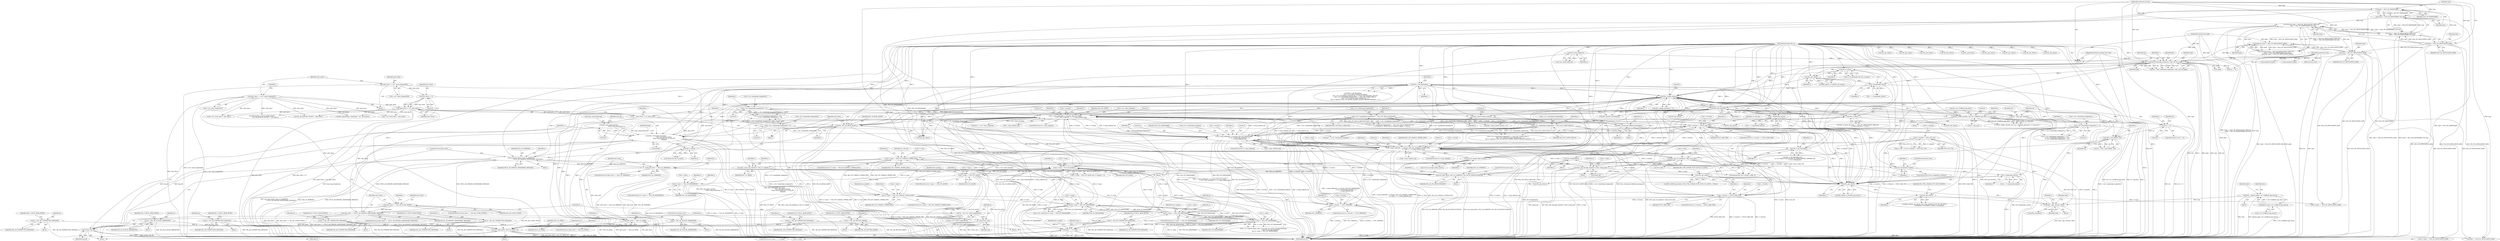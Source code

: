 digraph "0_openssl_e9bbefbf0f24c57645e7ad6a5a71ae649d18ac8e@pointer" {
"1001811" [label="(Call,ssl3_send_alert(s, SSL3_AL_FATAL, al))"];
"1001055" [label="(Call,SSL_is_init_finished(s))"];
"1000377" [label="(Call,dtls1_get_record(s))"];
"1000358" [label="(Call,dtls1_handle_timeout(s))"];
"1000238" [label="(Call,SSL_get_rbio(s))"];
"1000234" [label="(Call,SSL_in_init(s))"];
"1000219" [label="(Call,have_handshake_fragment(s, type, buf, len, peek))"];
"1000186" [label="(Call,ssl3_setup_buffers(s))"];
"1000158" [label="(MethodParameterIn,SSL *s)"];
"1000193" [label="(Call,type && (type != SSL3_RT_APPLICATION_DATA) &&\n         (type != SSL3_RT_HANDSHAKE) && type)"];
"1000199" [label="(Call,(type != SSL3_RT_HANDSHAKE) && type)"];
"1000200" [label="(Call,type != SSL3_RT_HANDSHAKE)"];
"1000196" [label="(Call,type != SSL3_RT_APPLICATION_DATA)"];
"1000159" [label="(MethodParameterIn,int type)"];
"1000195" [label="(Call,(type != SSL3_RT_APPLICATION_DATA) &&\n         (type != SSL3_RT_HANDSHAKE) && type)"];
"1000206" [label="(Call,type != SSL3_RT_APPLICATION_DATA)"];
"1000160" [label="(MethodParameterIn,unsigned char *buf)"];
"1000161" [label="(MethodParameterIn,int len)"];
"1000204" [label="(Call,peek && (type != SSL3_RT_APPLICATION_DATA))"];
"1000162" [label="(MethodParameterIn,int peek)"];
"1001155" [label="(Call,s->msg_callback(0, s->version, SSL3_RT_ALERT,\n                            s->d1->alert_fragment, 2, s, s->msg_callback_arg))"];
"1001435" [label="(Call,s->version == DTLS1_BAD_VER)"];
"1000938" [label="(Call,s->msg_callback(0, s->version, SSL3_RT_HANDSHAKE,\n                            s->d1->handshake_fragment, 4, s,\n                            s->msg_callback_arg))"];
"1001526" [label="(Call,s->version == DTLS1_BAD_VER)"];
"1001480" [label="(Call,s->msg_callback(0, s->version, SSL3_RT_CHANGE_CIPHER_SPEC,\n                            rr->data, 1, s, s->msg_callback_arg))"];
"1001417" [label="(Call,rr->type == SSL3_RT_CHANGE_CIPHER_SPEC)"];
"1000694" [label="(Call,rr->type == SSL3_RT_ALERT)"];
"1000663" [label="(Call,rr->type == SSL3_RT_HANDSHAKE)"];
"1000495" [label="(Call,type == rr->type)"];
"1000442" [label="(Call,rr->type != SSL3_RT_HANDSHAKE)"];
"1000418" [label="(Call,rr->type != SSL3_RT_ALERT)"];
"1000404" [label="(Call,rr->type != SSL3_RT_HANDSHAKE)"];
"1000754" [label="(Call,rr->type != SSL3_RT_CHANGE_CIPHER_SPEC)"];
"1000725" [label="(Call,rr->type == TLS1_RT_HEARTBEAT)"];
"1001428" [label="(Call,dtls1_get_ccs_header(rr->data, &ccs_hdr))"];
"1001456" [label="(Call,rr->data[0] != SSL3_MT_CCS)"];
"1001559" [label="(Call,dtls1_get_message_header(rr->data, &msg_hdr))"];
"1001710" [label="(Call,s->version == TLS1_VERSION)"];
"1000866" [label="(Call,s->d1->handshake_fragment[0] == SSL3_MT_HELLO_REQUEST)"];
"1001073" [label="(Call,s->d1->handshake_fragment[0] == SSL3_MT_CLIENT_HELLO)"];
"1000898" [label="(Call,s->d1->handshake_fragment[1] != 0)"];
"1000908" [label="(Call,s->d1->handshake_fragment[2] != 0)"];
"1000917" [label="(Call,s->d1->handshake_fragment[3] != 0)"];
"1000988" [label="(Call,ssl3_renegotiate_check(s))"];
"1000985" [label="(Call,ssl3_renegotiate(s))"];
"1000956" [label="(Call,SSL_is_init_finished(s))"];
"1001314" [label="(Call,dtls1_retransmit_message(s,\n                                         dtls1_get_queue_priority\n                                         (frag->msg_header.seq, 0), frag_off,\n                                         &found))"];
"1001210" [label="(Call,cb(s, SSL_CB_READ_ALERT, j))"];
"1001203" [label="(Call,j = (alert_level << 8) | alert_descr)"];
"1001205" [label="(Call,(alert_level << 8) | alert_descr)"];
"1001206" [label="(Call,alert_level << 8)"];
"1001125" [label="(Call,alert_level = s->d1->alert_fragment[0])"];
"1001135" [label="(Call,alert_descr = s->d1->alert_fragment[1])"];
"1001316" [label="(Call,dtls1_get_queue_priority\n                                         (frag->msg_header.seq, 0))"];
"1001311" [label="(Call,n2l3(p, frag_off))"];
"1001308" [label="(Call,n2s(p, seq))"];
"1001298" [label="(Call,*p = &(s->d1->alert_fragment[2]))"];
"1000262" [label="(Call,s->handshake_func(s))"];
"1000386" [label="(Call,dtls1_read_failed(s, ret))"];
"1000380" [label="(Call,ret <= 0)"];
"1000375" [label="(Call,ret = dtls1_get_record(s))"];
"1001538" [label="(Call,SSL_get_wbio(s))"];
"1001522" [label="(Call,dtls1_reset_seq_numbers(s, SSL3_CC_READ))"];
"1001519" [label="(Call,ssl3_do_change_cipher_spec(s))"];
"1000993" [label="(Call,s->handshake_func(s))"];
"1000450" [label="(Call,dtls1_buffer_record(s, &(s->d1->buffered_app_data), rr->seq_num))"];
"1001333" [label="(Call,ssl3_send_alert(s, SSL3_AL_WARNING,\n                                    DTLS1_AD_MISSING_HANDSHAKE_MESSAGE))"];
"1001330" [label="(Call,SSL_in_init(s))"];
"1001215" [label="(Call,alert_level == SSL3_AL_WARNING)"];
"1001110" [label="(Call,ssl3_send_alert(s, SSL3_AL_WARNING, SSL_AD_NO_RENEGOTIATION))"];
"1001291" [label="(Call,alert_descr == DTLS1_AD_MISSING_HANDSHAKE_MESSAGE)"];
"1001249" [label="(Call,alert_descr == SSL_AD_CLOSE_NOTIFY)"];
"1001597" [label="(Call,dtls1_retransmit_buffered_messages(s))"];
"1001591" [label="(Call,dtls1_check_timeout_num(s))"];
"1000347" [label="(Call,dtls1_copy_record(s, item))"];
"1000324" [label="(Call,SSL_get_rbio(s))"];
"1001647" [label="(Call,s->handshake_func(s))"];
"1000336" [label="(Call,SSL_get_rbio(s))"];
"1000309" [label="(Call,item = pqueue_pop(s->d1->buffered_app_data.q))"];
"1000311" [label="(Call,pqueue_pop(s->d1->buffered_app_data.q))"];
"1000503" [label="(Call,SSL_in_init(s))"];
"1001339" [label="(Call,alert_level == SSL3_AL_FATAL)"];
"1001392" [label="(Call,al = SSL_AD_ILLEGAL_PARAMETER)"];
"1000515" [label="(Call,al = SSL_AD_UNEXPECTED_MESSAGE)"];
"1001464" [label="(Call,al = SSL_AD_ILLEGAL_PARAMETER)"];
"1001241" [label="(Call,al = SSL_AD_UNEXPECTED_MESSAGE)"];
"1001732" [label="(Call,al = SSL_AD_UNEXPECTED_MESSAGE)"];
"1000791" [label="(Call,al = SSL_AD_UNEXPECTED_MESSAGE)"];
"1001803" [label="(Call,al = SSL_AD_UNEXPECTED_MESSAGE)"];
"1000927" [label="(Call,al = SSL_AD_DECODE_ERROR)"];
"1001722" [label="(Call,al = SSL_AD_UNEXPECTED_MESSAGE)"];
"1000761" [label="(Call,rr->type == SSL3_RT_APPLICATION_DATA)"];
"1001416" [label="(ControlStructure,if (rr->type == SSL3_RT_CHANGE_CIPHER_SPEC))"];
"1001125" [label="(Call,alert_level = s->d1->alert_fragment[0])"];
"1000917" [label="(Call,s->d1->handshake_fragment[3] != 0)"];
"1000449" [label="(Call,dtls1_buffer_record(s, &(s->d1->buffered_app_data), rr->seq_num) <\n            0)"];
"1001073" [label="(Call,s->d1->handshake_fragment[0] == SSL3_MT_CLIENT_HELLO)"];
"1001048" [label="(ControlStructure,goto start;)"];
"1001212" [label="(Identifier,SSL_CB_READ_ALERT)"];
"1000207" [label="(Identifier,type)"];
"1001421" [label="(Identifier,SSL3_RT_CHANGE_CIPHER_SPEC)"];
"1000800" [label="(Identifier,dest_maxlen)"];
"1000495" [label="(Call,type == rr->type)"];
"1001524" [label="(Identifier,SSL3_CC_READ)"];
"1000377" [label="(Call,dtls1_get_record(s))"];
"1000921" [label="(Identifier,s)"];
"1000161" [label="(MethodParameterIn,int len)"];
"1000912" [label="(Identifier,s)"];
"1000791" [label="(Call,al = SSL_AD_UNEXPECTED_MESSAGE)"];
"1001293" [label="(Identifier,DTLS1_AD_MISSING_HANDSHAKE_MESSAGE)"];
"1000986" [label="(Identifier,s)"];
"1000309" [label="(Call,item = pqueue_pop(s->d1->buffered_app_data.q))"];
"1000206" [label="(Call,type != SSL3_RT_APPLICATION_DATA)"];
"1001317" [label="(Call,frag->msg_header.seq)"];
"1000504" [label="(Identifier,s)"];
"1001540" [label="(Identifier,BIO_CTRL_DGRAM_SCTP_AUTH_CCS_RCVD)"];
"1001257" [label="(Identifier,s)"];
"1000359" [label="(Identifier,s)"];
"1000461" [label="(Literal,0)"];
"1001292" [label="(Identifier,alert_descr)"];
"1001339" [label="(Call,alert_level == SSL3_AL_FATAL)"];
"1001434" [label="(ControlStructure,if (s->version == DTLS1_BAD_VER))"];
"1000205" [label="(Identifier,peek)"];
"1001709" [label="(ControlStructure,if (s->version == TLS1_VERSION))"];
"1001203" [label="(Call,j = (alert_level << 8) | alert_descr)"];
"1001518" [label="(Call,!ssl3_do_change_cipher_spec(s))"];
"1000744" [label="(Call,SSL_get_rbio(s))"];
"1000200" [label="(Call,type != SSL3_RT_HANDSHAKE)"];
"1000159" [label="(MethodParameterIn,int type)"];
"1001314" [label="(Call,dtls1_retransmit_message(s,\n                                         dtls1_get_queue_priority\n                                         (frag->msg_header.seq, 0), frag_off,\n                                         &found))"];
"1000636" [label="(Call,SSL_get_rbio(s))"];
"1001147" [label="(Identifier,s)"];
"1000238" [label="(Call,SSL_get_rbio(s))"];
"1000224" [label="(Identifier,peek)"];
"1001202" [label="(Block,)"];
"1000217" [label="(Call,ret = have_handshake_fragment(s, type, buf, len, peek))"];
"1001335" [label="(Identifier,SSL3_AL_WARNING)"];
"1001802" [label="(Block,)"];
"1001498" [label="(Identifier,s)"];
"1000940" [label="(Call,s->version)"];
"1000201" [label="(Identifier,type)"];
"1001315" [label="(Identifier,s)"];
"1001245" [label="(Identifier,SSL_F_DTLS1_READ_BYTES)"];
"1000731" [label="(Call,dtls1_process_heartbeat(s))"];
"1000992" [label="(Identifier,i)"];
"1001722" [label="(Call,al = SSL_AD_UNEXPECTED_MESSAGE)"];
"1000324" [label="(Call,SSL_get_rbio(s))"];
"1001481" [label="(Literal,0)"];
"1001804" [label="(Identifier,al)"];
"1001819" [label="(MethodReturn,int)"];
"1000193" [label="(Call,type && (type != SSL3_RT_APPLICATION_DATA) &&\n         (type != SSL3_RT_HANDSHAKE) && type)"];
"1001256" [label="(Call,SSL_get_rbio(s))"];
"1001805" [label="(Identifier,SSL_AD_UNEXPECTED_MESSAGE)"];
"1000929" [label="(Identifier,SSL_AD_DECODE_ERROR)"];
"1001426" [label="(Identifier,ccs_hdr_len)"];
"1000186" [label="(Call,ssl3_setup_buffers(s))"];
"1001710" [label="(Call,s->version == TLS1_VERSION)"];
"1000408" [label="(Identifier,SSL3_RT_HANDSHAKE)"];
"1000916" [label="(Literal,0)"];
"1001222" [label="(Identifier,s)"];
"1001275" [label="(Call,SSL_get_rbio(s))"];
"1001537" [label="(Call,BIO_ctrl(SSL_get_wbio(s), BIO_CTRL_DGRAM_SCTP_AUTH_CCS_RCVD, 1, NULL))"];
"1000348" [label="(Identifier,s)"];
"1001557" [label="(Block,)"];
"1000670" [label="(Identifier,dest_maxlen)"];
"1001160" [label="(Identifier,SSL3_RT_ALERT)"];
"1000955" [label="(Call,SSL_is_init_finished(s) &&\n            !(s->s3->flags & SSL3_FLAGS_NO_RENEGOTIATE_CIPHERS) &&\n            !s->s3->renegotiate)"];
"1000442" [label="(Call,rr->type != SSL3_RT_HANDSHAKE)"];
"1000203" [label="(Identifier,type)"];
"1001259" [label="(Call,SSL_get_rbio(s))"];
"1000907" [label="(Call,(s->d1->handshake_fragment[2] != 0) ||\n            (s->d1->handshake_fragment[3] != 0))"];
"1000338" [label="(Identifier,BIO_CTRL_DGRAM_SCTP_SET_RCVINFO)"];
"1000993" [label="(Call,s->handshake_func(s))"];
"1001161" [label="(Call,s->d1->alert_fragment)"];
"1001074" [label="(Call,s->d1->handshake_fragment[0])"];
"1001803" [label="(Call,al = SSL_AD_UNEXPECTED_MESSAGE)"];
"1000220" [label="(Identifier,s)"];
"1001251" [label="(Identifier,SSL_AD_CLOSE_NOTIFY)"];
"1001358" [label="(Call,SSL_AD_REASON_OFFSET + alert_descr)"];
"1001209" [label="(Identifier,alert_descr)"];
"1000347" [label="(Call,dtls1_copy_record(s, item))"];
"1000194" [label="(Identifier,type)"];
"1000196" [label="(Call,type != SSL3_RT_APPLICATION_DATA)"];
"1001591" [label="(Call,dtls1_check_timeout_num(s))"];
"1000754" [label="(Call,rr->type != SSL3_RT_CHANGE_CIPHER_SPEC)"];
"1001219" [label="(Call,s->s3->warn_alert = alert_descr)"];
"1001395" [label="(ControlStructure,goto f_err;)"];
"1000458" [label="(Call,rr->seq_num)"];
"1000404" [label="(Call,rr->type != SSL3_RT_HANDSHAKE)"];
"1001248" [label="(ControlStructure,if (alert_descr == SSL_AD_CLOSE_NOTIFY))"];
"1001429" [label="(Call,rr->data)"];
"1001813" [label="(Identifier,SSL3_AL_FATAL)"];
"1000382" [label="(Literal,0)"];
"1001341" [label="(Identifier,SSL3_AL_FATAL)"];
"1001323" [label="(Identifier,frag_off)"];
"1001539" [label="(Identifier,s)"];
"1000753" [label="(ControlStructure,if (rr->type != SSL3_RT_CHANGE_CIPHER_SPEC))"];
"1000199" [label="(Call,(type != SSL3_RT_HANDSHAKE) && type)"];
"1000235" [label="(Identifier,s)"];
"1001290" [label="(ControlStructure,if (alert_descr == DTLS1_AD_MISSING_HANDSHAKE_MESSAGE))"];
"1000595" [label="(Call,rr->type == SSL3_RT_APPLICATION_DATA)"];
"1001336" [label="(Identifier,DTLS1_AD_MISSING_HANDSHAKE_MESSAGE)"];
"1001308" [label="(Call,n2s(p, seq))"];
"1000898" [label="(Call,s->d1->handshake_fragment[1] != 0)"];
"1000694" [label="(Call,rr->type == SSL3_RT_ALERT)"];
"1000957" [label="(Identifier,s)"];
"1001534" [label="(Identifier,s)"];
"1001241" [label="(Call,al = SSL_AD_UNEXPECTED_MESSAGE)"];
"1001072" [label="(Call,s->d1->handshake_fragment[0] == SSL3_MT_CLIENT_HELLO\n            && s->s3->previous_client_finished_len != 0\n            && (s->options & SSL_OP_ALLOW_UNSAFE_LEGACY_RENEGOTIATION) == 0)"];
"1001097" [label="(Block,)"];
"1001437" [label="(Identifier,s)"];
"1000436" [label="(Call,s->s3->change_cipher_spec /* set when we receive ChangeCipherSpec,\n                                   * reset by ssl3_get_finished */\n        && (rr->type != SSL3_RT_HANDSHAKE))"];
"1000906" [label="(Literal,0)"];
"1001340" [label="(Identifier,alert_level)"];
"1001490" [label="(Identifier,s)"];
"1001039" [label="(Call,SSL_get_rbio(s))"];
"1001213" [label="(Identifier,j)"];
"1000418" [label="(Call,rr->type != SSL3_RT_ALERT)"];
"1000502" [label="(Call,SSL_in_init(s) && (type == SSL3_RT_APPLICATION_DATA) &&\n            (s->enc_read_ctx == NULL))"];
"1001522" [label="(Call,dtls1_reset_seq_numbers(s, SSL3_CC_READ))"];
"1000354" [label="(Call,pitem_free(item))"];
"1001491" [label="(Call,s->msg_callback_arg)"];
"1000677" [label="(Call,dest = s->d1->handshake_fragment)"];
"1001520" [label="(Identifier,s)"];
"1001462" [label="(Identifier,SSL3_MT_CCS)"];
"1001693" [label="(Call,SSL_get_rbio(s))"];
"1000222" [label="(Identifier,buf)"];
"1000897" [label="(Call,(s->d1->handshake_fragment[1] != 0) ||\n            (s->d1->handshake_fragment[2] != 0) ||\n            (s->d1->handshake_fragment[3] != 0))"];
"1000357" [label="(Call,dtls1_handle_timeout(s) > 0)"];
"1001485" [label="(Identifier,SSL3_RT_CHANGE_CIPHER_SPEC)"];
"1000160" [label="(MethodParameterIn,unsigned char *buf)"];
"1001127" [label="(Call,s->d1->alert_fragment[0])"];
"1000446" [label="(Identifier,SSL3_RT_HANDSHAKE)"];
"1001393" [label="(Identifier,al)"];
"1000417" [label="(Call,rr->type != SSL3_RT_ALERT && rr->length != 0)"];
"1000559" [label="(Call,!peek)"];
"1001418" [label="(Call,rr->type)"];
"1000385" [label="(Identifier,ret)"];
"1000950" [label="(Identifier,s)"];
"1001724" [label="(Identifier,SSL_AD_UNEXPECTED_MESSAGE)"];
"1000221" [label="(Identifier,type)"];
"1001549" [label="(Identifier,s)"];
"1001211" [label="(Identifier,s)"];
"1001215" [label="(Call,alert_level == SSL3_AL_WARNING)"];
"1000380" [label="(Call,ret <= 0)"];
"1001086" [label="(Identifier,s)"];
"1001136" [label="(Identifier,alert_descr)"];
"1001311" [label="(Call,n2l3(p, frag_off))"];
"1001439" [label="(Identifier,DTLS1_BAD_VER)"];
"1001450" [label="(Call,(rr->off != 0) || (rr->data[0] != SSL3_MT_CCS))"];
"1000198" [label="(Identifier,SSL3_RT_APPLICATION_DATA)"];
"1000239" [label="(Identifier,s)"];
"1000192" [label="(Call,(type && (type != SSL3_RT_APPLICATION_DATA) &&\n         (type != SSL3_RT_HANDSHAKE) && type) ||\n        (peek && (type != SSL3_RT_APPLICATION_DATA)))"];
"1001422" [label="(Block,)"];
"1001061" [label="(Identifier,s)"];
"1001530" [label="(Identifier,DTLS1_BAD_VER)"];
"1000866" [label="(Call,s->d1->handshake_fragment[0] == SSL3_MT_HELLO_REQUEST)"];
"1001210" [label="(Call,cb(s, SSL_CB_READ_ALERT, j))"];
"1001356" [label="(Call,SSLerr(SSL_F_DTLS1_READ_BYTES,\n                   SSL_AD_REASON_OFFSET + alert_descr))"];
"1001156" [label="(Literal,0)"];
"1001206" [label="(Call,alert_level << 8)"];
"1000662" [label="(ControlStructure,if (rr->type == SSL3_RT_HANDSHAKE))"];
"1000260" [label="(Call,i = s->handshake_func(s))"];
"1000398" [label="(Call,s->d1->listen && rr->type != SSL3_RT_HANDSHAKE)"];
"1001055" [label="(Call,SSL_is_init_finished(s))"];
"1001332" [label="(Block,)"];
"1001338" [label="(ControlStructure,if (alert_level == SSL3_AL_FATAL))"];
"1000378" [label="(Identifier,s)"];
"1000358" [label="(Call,dtls1_handle_timeout(s))"];
"1000747" [label="(Call,SSL_get_rbio(s))"];
"1001331" [label="(Identifier,s)"];
"1001126" [label="(Identifier,alert_level)"];
"1000229" [label="(Call,!s->in_handshake && SSL_in_init(s))"];
"1000939" [label="(Literal,0)"];
"1000519" [label="(Identifier,SSL_F_DTLS1_READ_BYTES)"];
"1000667" [label="(Identifier,SSL3_RT_HANDSHAKE)"];
"1001216" [label="(Identifier,alert_level)"];
"1001598" [label="(Identifier,s)"];
"1000197" [label="(Identifier,type)"];
"1000547" [label="(Call,memcpy(buf, &(rr->data[rr->off]), n))"];
"1000375" [label="(Call,ret = dtls1_get_record(s))"];
"1001476" [label="(ControlStructure,if (s->msg_callback))"];
"1000451" [label="(Identifier,s)"];
"1001111" [label="(Identifier,s)"];
"1000514" [label="(Block,)"];
"1000908" [label="(Call,s->d1->handshake_fragment[2] != 0)"];
"1000376" [label="(Identifier,ret)"];
"1000994" [label="(Identifier,s)"];
"1001432" [label="(Call,&ccs_hdr)"];
"1000187" [label="(Identifier,s)"];
"1001054" [label="(Call,SSL_is_init_finished(s)\n            && !s->s3->send_connection_binding\n            && s->d1->handshake_fragment_len >= DTLS1_HM_HEADER_LENGTH\n            && s->d1->handshake_fragment[0] == SSL3_MT_CLIENT_HELLO\n            && s->s3->previous_client_finished_len != 0\n            && (s->options & SSL_OP_ALLOW_UNSAFE_LEGACY_RENEGOTIATION) == 0)"];
"1000928" [label="(Identifier,al)"];
"1000158" [label="(MethodParameterIn,SSL *s)"];
"1000792" [label="(Identifier,al)"];
"1001204" [label="(Identifier,j)"];
"1000360" [label="(Literal,0)"];
"1001110" [label="(Call,ssl3_send_alert(s, SSL3_AL_WARNING, SSL_AD_NO_RENEGOTIATION))"];
"1001723" [label="(Identifier,al)"];
"1001456" [label="(Call,rr->data[0] != SSL3_MT_CCS)"];
"1001391" [label="(Block,)"];
"1001056" [label="(Identifier,s)"];
"1000517" [label="(Identifier,SSL_AD_UNEXPECTED_MESSAGE)"];
"1001330" [label="(Call,SSL_in_init(s))"];
"1000307" [label="(Block,)"];
"1001597" [label="(Call,dtls1_retransmit_buffered_messages(s))"];
"1000530" [label="(Call,(unsigned int)len)"];
"1000204" [label="(Call,peek && (type != SSL3_RT_APPLICATION_DATA))"];
"1000405" [label="(Call,rr->type)"];
"1001815" [label="(JumpTarget,err:)"];
"1001137" [label="(Call,s->d1->alert_fragment[1])"];
"1001645" [label="(Call,i = s->handshake_func(s))"];
"1000874" [label="(Identifier,SSL3_MT_HELLO_REQUEST)"];
"1000323" [label="(Call,BIO_dgram_is_sctp(SSL_get_rbio(s)))"];
"1000708" [label="(Call,dest = s->d1->alert_fragment)"];
"1001538" [label="(Call,SSL_get_wbio(s))"];
"1001463" [label="(Block,)"];
"1000450" [label="(Call,dtls1_buffer_record(s, &(s->d1->buffered_app_data), rr->seq_num))"];
"1001714" [label="(Identifier,TLS1_VERSION)"];
"1000951" [label="(Call,s->msg_callback_arg)"];
"1000867" [label="(Call,s->d1->handshake_fragment[0])"];
"1001278" [label="(Call,SSL_get_rbio(s))"];
"1001489" [label="(Literal,1)"];
"1001240" [label="(Block,)"];
"1001166" [label="(Literal,2)"];
"1000386" [label="(Call,dtls1_read_failed(s, ret))"];
"1000695" [label="(Call,rr->type)"];
"1000664" [label="(Call,rr->type)"];
"1001299" [label="(Identifier,p)"];
"1001346" [label="(Identifier,s)"];
"1001217" [label="(Identifier,SSL3_AL_WARNING)"];
"1000443" [label="(Call,rr->type)"];
"1000507" [label="(Identifier,type)"];
"1001457" [label="(Call,rr->data[0])"];
"1001207" [label="(Identifier,alert_level)"];
"1001322" [label="(Literal,0)"];
"1000237" [label="(Call,BIO_dgram_is_sctp(SSL_get_rbio(s)))"];
"1001525" [label="(ControlStructure,if (s->version == DTLS1_BAD_VER))"];
"1001807" [label="(Identifier,SSL_F_DTLS1_READ_BYTES)"];
"1001242" [label="(Identifier,al)"];
"1001300" [label="(Call,&(s->d1->alert_fragment[2]))"];
"1000387" [label="(Identifier,s)"];
"1000701" [label="(Identifier,dest_maxlen)"];
"1001519" [label="(Call,ssl3_do_change_cipher_spec(s))"];
"1000419" [label="(Call,rr->type)"];
"1001392" [label="(Call,al = SSL_AD_ILLEGAL_PARAMETER)"];
"1000991" [label="(Call,i = s->handshake_func(s))"];
"1000626" [label="(Call,SSL_get_rbio(s))"];
"1000310" [label="(Identifier,item)"];
"1000195" [label="(Call,(type != SSL3_RT_APPLICATION_DATA) &&\n         (type != SSL3_RT_HANDSHAKE) && type)"];
"1001436" [label="(Call,s->version)"];
"1001324" [label="(Call,&found)"];
"1000963" [label="(Identifier,s)"];
"1001309" [label="(Identifier,p)"];
"1000729" [label="(Identifier,TLS1_RT_HEARTBEAT)"];
"1001526" [label="(Call,s->version == DTLS1_BAD_VER)"];
"1001334" [label="(Identifier,s)"];
"1000987" [label="(ControlStructure,if (ssl3_renegotiate_check(s)))"];
"1000918" [label="(Call,s->d1->handshake_fragment[3])"];
"1000163" [label="(Block,)"];
"1000931" [label="(Identifier,SSL_F_DTLS1_READ_BYTES)"];
"1001167" [label="(Identifier,s)"];
"1001435" [label="(Call,s->version == DTLS1_BAD_VER)"];
"1000938" [label="(Call,s->msg_callback(0, s->version, SSL3_RT_HANDSHAKE,\n                            s->d1->handshake_fragment, 4, s,\n                            s->msg_callback_arg))"];
"1000693" [label="(ControlStructure,if (rr->type == SSL3_RT_ALERT))"];
"1000949" [label="(Literal,4)"];
"1000925" [label="(Literal,0)"];
"1000985" [label="(Call,ssl3_renegotiate(s))"];
"1001733" [label="(Identifier,al)"];
"1000865" [label="(Call,(s->d1->handshake_fragment[0] == SSL3_MT_HELLO_REQUEST) &&\n        (s->session != NULL) && (s->session->cipher != NULL))"];
"1001812" [label="(Identifier,s)"];
"1001590" [label="(Call,dtls1_check_timeout_num(s) < 0)"];
"1000388" [label="(Identifier,ret)"];
"1001168" [label="(Call,s->msg_callback_arg)"];
"1000621" [label="(Call,SSL_get_rbio(s))"];
"1001648" [label="(Identifier,s)"];
"1001811" [label="(Call,ssl3_send_alert(s, SSL3_AL_FATAL, al))"];
"1001333" [label="(Call,ssl3_send_alert(s, SSL3_AL_WARNING,\n                                    DTLS1_AD_MISSING_HANDSHAKE_MESSAGE))"];
"1001151" [label="(ControlStructure,if (s->msg_callback))"];
"1001312" [label="(Identifier,p)"];
"1000544" [label="(Call,(unsigned int)len)"];
"1000592" [label="(Call,SSL_get_rbio(s))"];
"1001718" [label="(Identifier,rr)"];
"1000381" [label="(Identifier,ret)"];
"1000384" [label="(Call,ret = dtls1_read_failed(s, ret))"];
"1000795" [label="(Identifier,SSL_F_DTLS1_READ_BYTES)"];
"1001157" [label="(Call,s->version)"];
"1000758" [label="(Identifier,SSL3_RT_CHANGE_CIPHER_SPEC)"];
"1001417" [label="(Call,rr->type == SSL3_RT_CHANGE_CIPHER_SPEC)"];
"1000494" [label="(ControlStructure,if (type == rr->type))"];
"1001465" [label="(Identifier,al)"];
"1001734" [label="(Identifier,SSL_AD_UNEXPECTED_MESSAGE)"];
"1000401" [label="(Identifier,s)"];
"1000909" [label="(Call,s->d1->handshake_fragment[2])"];
"1000515" [label="(Call,al = SSL_AD_UNEXPECTED_MESSAGE)"];
"1001732" [label="(Call,al = SSL_AD_UNEXPECTED_MESSAGE)"];
"1000526" [label="(Return,return (len);)"];
"1000506" [label="(Call,type == SSL3_RT_APPLICATION_DATA)"];
"1000956" [label="(Call,SSL_is_init_finished(s))"];
"1000943" [label="(Identifier,SSL3_RT_HANDSHAKE)"];
"1001214" [label="(ControlStructure,if (alert_level == SSL3_AL_WARNING))"];
"1001113" [label="(Identifier,SSL_AD_NO_RENEGOTIATION)"];
"1000899" [label="(Call,s->d1->handshake_fragment[1])"];
"1000352" [label="(Identifier,item)"];
"1001568" [label="(Identifier,rr)"];
"1001588" [label="(Block,)"];
"1000988" [label="(Call,ssl3_renegotiate_check(s))"];
"1000336" [label="(Call,SSL_get_rbio(s))"];
"1001174" [label="(Identifier,s)"];
"1000926" [label="(Block,)"];
"1001559" [label="(Call,dtls1_get_message_header(rr->data, &msg_hdr))"];
"1000162" [label="(MethodParameterIn,int peek)"];
"1001394" [label="(Identifier,SSL_AD_ILLEGAL_PARAMETER)"];
"1000793" [label="(Identifier,SSL_AD_UNEXPECTED_MESSAGE)"];
"1000927" [label="(Call,al = SSL_AD_DECODE_ERROR)"];
"1001560" [label="(Call,rr->data)"];
"1000726" [label="(Call,rr->type)"];
"1001243" [label="(Identifier,SSL_AD_UNEXPECTED_MESSAGE)"];
"1001528" [label="(Identifier,s)"];
"1001466" [label="(Identifier,SSL_AD_ILLEGAL_PARAMETER)"];
"1001464" [label="(Call,al = SSL_AD_ILLEGAL_PARAMETER)"];
"1001313" [label="(Identifier,frag_off)"];
"1001527" [label="(Call,s->version)"];
"1000934" [label="(ControlStructure,if (s->msg_callback))"];
"1000311" [label="(Call,pqueue_pop(s->d1->buffered_app_data.q))"];
"1000422" [label="(Identifier,SSL3_RT_ALERT)"];
"1001601" [label="(Identifier,rr)"];
"1000878" [label="(Identifier,s)"];
"1001396" [label="(ControlStructure,goto start;)"];
"1001294" [label="(Block,)"];
"1000349" [label="(Identifier,item)"];
"1000618" [label="(Call,SSL_get_rbio(s))"];
"1001447" [label="(Identifier,rr)"];
"1001249" [label="(Call,alert_descr == SSL_AD_CLOSE_NOTIFY)"];
"1000234" [label="(Call,SSL_in_init(s))"];
"1001482" [label="(Call,s->version)"];
"1000497" [label="(Call,rr->type)"];
"1001081" [label="(Identifier,SSL3_MT_CLIENT_HELLO)"];
"1000312" [label="(Call,s->d1->buffered_app_data.q)"];
"1000763" [label="(Identifier,rr)"];
"1001291" [label="(Call,alert_descr == DTLS1_AD_MISSING_HANDSHAKE_MESSAGE)"];
"1000663" [label="(Call,rr->type == SSL3_RT_HANDSHAKE)"];
"1000777" [label="(Call,SSL_get_rbio(s))"];
"1000425" [label="(Identifier,rr)"];
"1000696" [label="(Identifier,rr)"];
"1000325" [label="(Identifier,s)"];
"1000379" [label="(ControlStructure,if (ret <= 0))"];
"1000516" [label="(Identifier,al)"];
"1000208" [label="(Identifier,SSL3_RT_APPLICATION_DATA)"];
"1001593" [label="(Literal,0)"];
"1000320" [label="(Identifier,item)"];
"1000724" [label="(ControlStructure,if (rr->type == TLS1_RT_HEARTBEAT))"];
"1000263" [label="(Identifier,s)"];
"1001726" [label="(Identifier,SSL_F_DTLS1_READ_BYTES)"];
"1000335" [label="(Call,BIO_ctrl(SSL_get_rbio(s), BIO_CTRL_DGRAM_SCTP_SET_RCVINFO,\n                         sizeof(rdata->recordinfo), &rdata->recordinfo))"];
"1000944" [label="(Call,s->d1->handshake_fragment)"];
"1000725" [label="(Call,rr->type == TLS1_RT_HEARTBEAT)"];
"1001428" [label="(Call,dtls1_get_ccs_header(rr->data, &ccs_hdr))"];
"1000185" [label="(Call,!ssl3_setup_buffers(s))"];
"1001480" [label="(Call,s->msg_callback(0, s->version, SSL3_RT_CHANGE_CIPHER_SPEC,\n                            rr->data, 1, s, s->msg_callback_arg))"];
"1000202" [label="(Identifier,SSL3_RT_HANDSHAKE)"];
"1001310" [label="(Identifier,seq)"];
"1001468" [label="(Identifier,SSL_F_DTLS1_READ_BYTES)"];
"1001736" [label="(Identifier,SSL_F_DTLS1_READ_BYTES)"];
"1000503" [label="(Call,SSL_in_init(s))"];
"1000452" [label="(Call,&(s->d1->buffered_app_data))"];
"1001155" [label="(Call,s->msg_callback(0, s->version, SSL3_RT_ALERT,\n                            s->d1->alert_fragment, 2, s, s->msg_callback_arg))"];
"1000496" [label="(Identifier,type)"];
"1001647" [label="(Call,s->handshake_func(s))"];
"1001250" [label="(Identifier,alert_descr)"];
"1000973" [label="(Block,)"];
"1001112" [label="(Identifier,SSL3_AL_WARNING)"];
"1001711" [label="(Call,s->version)"];
"1000727" [label="(Identifier,rr)"];
"1000219" [label="(Call,have_handshake_fragment(s, type, buf, len, peek))"];
"1000652" [label="(Identifier,dest_maxlen)"];
"1001114" [label="(ControlStructure,goto start;)"];
"1000989" [label="(Identifier,s)"];
"1001329" [label="(Identifier,found)"];
"1001135" [label="(Call,alert_descr = s->d1->alert_fragment[1])"];
"1000223" [label="(Identifier,len)"];
"1001441" [label="(Identifier,ccs_hdr_len)"];
"1000756" [label="(Identifier,rr)"];
"1001563" [label="(Call,&msg_hdr)"];
"1001298" [label="(Call,*p = &(s->d1->alert_fragment[2]))"];
"1001523" [label="(Identifier,s)"];
"1000759" [label="(Block,)"];
"1001361" [label="(Call,BIO_snprintf(tmp, sizeof(tmp), \"%d\", alert_descr))"];
"1001707" [label="(Block,)"];
"1000262" [label="(Call,s->handshake_func(s))"];
"1001592" [label="(Identifier,s)"];
"1000698" [label="(Identifier,SSL3_RT_ALERT)"];
"1001208" [label="(Literal,8)"];
"1001349" [label="(Call,s->s3->fatal_alert = alert_descr)"];
"1001327" [label="(Call,!found && SSL_in_init(s))"];
"1000337" [label="(Identifier,s)"];
"1000732" [label="(Identifier,s)"];
"1001316" [label="(Call,dtls1_get_queue_priority\n                                         (frag->msg_header.seq, 0))"];
"1000321" [label="(Block,)"];
"1001814" [label="(Identifier,al)"];
"1000523" [label="(Call,len <= 0)"];
"1001123" [label="(Block,)"];
"1001205" [label="(Call,(alert_level << 8) | alert_descr)"];
"1000755" [label="(Call,rr->type)"];
"1000374" [label="(Block,)"];
"1001486" [label="(Call,rr->data)"];
"1001811" -> "1000163"  [label="AST: "];
"1001811" -> "1001814"  [label="CFG: "];
"1001812" -> "1001811"  [label="AST: "];
"1001813" -> "1001811"  [label="AST: "];
"1001814" -> "1001811"  [label="AST: "];
"1001815" -> "1001811"  [label="CFG: "];
"1001811" -> "1001819"  [label="DDG: SSL3_AL_FATAL"];
"1001811" -> "1001819"  [label="DDG: s"];
"1001811" -> "1001819"  [label="DDG: ssl3_send_alert(s, SSL3_AL_FATAL, al)"];
"1001811" -> "1001819"  [label="DDG: al"];
"1001055" -> "1001811"  [label="DDG: s"];
"1001155" -> "1001811"  [label="DDG: s"];
"1001210" -> "1001811"  [label="DDG: s"];
"1000377" -> "1001811"  [label="DDG: s"];
"1000503" -> "1001811"  [label="DDG: s"];
"1000358" -> "1001811"  [label="DDG: s"];
"1000158" -> "1001811"  [label="DDG: s"];
"1001339" -> "1001811"  [label="DDG: SSL3_AL_FATAL"];
"1001392" -> "1001811"  [label="DDG: al"];
"1000515" -> "1001811"  [label="DDG: al"];
"1001464" -> "1001811"  [label="DDG: al"];
"1001241" -> "1001811"  [label="DDG: al"];
"1001732" -> "1001811"  [label="DDG: al"];
"1000791" -> "1001811"  [label="DDG: al"];
"1001803" -> "1001811"  [label="DDG: al"];
"1000927" -> "1001811"  [label="DDG: al"];
"1001722" -> "1001811"  [label="DDG: al"];
"1001055" -> "1001054"  [label="AST: "];
"1001055" -> "1001056"  [label="CFG: "];
"1001056" -> "1001055"  [label="AST: "];
"1001061" -> "1001055"  [label="CFG: "];
"1001054" -> "1001055"  [label="CFG: "];
"1001055" -> "1001819"  [label="DDG: s"];
"1001055" -> "1000324"  [label="DDG: s"];
"1001055" -> "1000358"  [label="DDG: s"];
"1001055" -> "1001054"  [label="DDG: s"];
"1000377" -> "1001055"  [label="DDG: s"];
"1000358" -> "1001055"  [label="DDG: s"];
"1000158" -> "1001055"  [label="DDG: s"];
"1001055" -> "1001110"  [label="DDG: s"];
"1001055" -> "1001155"  [label="DDG: s"];
"1001055" -> "1001210"  [label="DDG: s"];
"1001055" -> "1001256"  [label="DDG: s"];
"1001055" -> "1001314"  [label="DDG: s"];
"1001055" -> "1001480"  [label="DDG: s"];
"1001055" -> "1001519"  [label="DDG: s"];
"1001055" -> "1001591"  [label="DDG: s"];
"1001055" -> "1001647"  [label="DDG: s"];
"1000377" -> "1000375"  [label="AST: "];
"1000377" -> "1000378"  [label="CFG: "];
"1000378" -> "1000377"  [label="AST: "];
"1000375" -> "1000377"  [label="CFG: "];
"1000377" -> "1001819"  [label="DDG: s"];
"1000377" -> "1000324"  [label="DDG: s"];
"1000377" -> "1000358"  [label="DDG: s"];
"1000377" -> "1000375"  [label="DDG: s"];
"1000358" -> "1000377"  [label="DDG: s"];
"1000158" -> "1000377"  [label="DDG: s"];
"1000377" -> "1000386"  [label="DDG: s"];
"1000377" -> "1000450"  [label="DDG: s"];
"1000377" -> "1000503"  [label="DDG: s"];
"1000377" -> "1000731"  [label="DDG: s"];
"1000377" -> "1000777"  [label="DDG: s"];
"1000377" -> "1000938"  [label="DDG: s"];
"1000377" -> "1000956"  [label="DDG: s"];
"1000377" -> "1001110"  [label="DDG: s"];
"1000377" -> "1001155"  [label="DDG: s"];
"1000377" -> "1001210"  [label="DDG: s"];
"1000377" -> "1001256"  [label="DDG: s"];
"1000377" -> "1001314"  [label="DDG: s"];
"1000377" -> "1001480"  [label="DDG: s"];
"1000377" -> "1001519"  [label="DDG: s"];
"1000377" -> "1001591"  [label="DDG: s"];
"1000377" -> "1001647"  [label="DDG: s"];
"1000358" -> "1000357"  [label="AST: "];
"1000358" -> "1000359"  [label="CFG: "];
"1000359" -> "1000358"  [label="AST: "];
"1000360" -> "1000358"  [label="CFG: "];
"1000358" -> "1001819"  [label="DDG: s"];
"1000358" -> "1000324"  [label="DDG: s"];
"1000358" -> "1000357"  [label="DDG: s"];
"1000238" -> "1000358"  [label="DDG: s"];
"1000234" -> "1000358"  [label="DDG: s"];
"1001155" -> "1000358"  [label="DDG: s"];
"1000988" -> "1000358"  [label="DDG: s"];
"1001314" -> "1000358"  [label="DDG: s"];
"1000262" -> "1000358"  [label="DDG: s"];
"1000386" -> "1000358"  [label="DDG: s"];
"1001538" -> "1000358"  [label="DDG: s"];
"1000993" -> "1000358"  [label="DDG: s"];
"1000450" -> "1000358"  [label="DDG: s"];
"1001333" -> "1000358"  [label="DDG: s"];
"1001330" -> "1000358"  [label="DDG: s"];
"1001480" -> "1000358"  [label="DDG: s"];
"1001597" -> "1000358"  [label="DDG: s"];
"1001210" -> "1000358"  [label="DDG: s"];
"1000956" -> "1000358"  [label="DDG: s"];
"1000347" -> "1000358"  [label="DDG: s"];
"1001110" -> "1000358"  [label="DDG: s"];
"1001647" -> "1000358"  [label="DDG: s"];
"1000219" -> "1000358"  [label="DDG: s"];
"1000158" -> "1000358"  [label="DDG: s"];
"1000358" -> "1000450"  [label="DDG: s"];
"1000358" -> "1000503"  [label="DDG: s"];
"1000358" -> "1000731"  [label="DDG: s"];
"1000358" -> "1000777"  [label="DDG: s"];
"1000358" -> "1000938"  [label="DDG: s"];
"1000358" -> "1000956"  [label="DDG: s"];
"1000358" -> "1001110"  [label="DDG: s"];
"1000358" -> "1001155"  [label="DDG: s"];
"1000358" -> "1001210"  [label="DDG: s"];
"1000358" -> "1001256"  [label="DDG: s"];
"1000358" -> "1001314"  [label="DDG: s"];
"1000358" -> "1001480"  [label="DDG: s"];
"1000358" -> "1001519"  [label="DDG: s"];
"1000358" -> "1001591"  [label="DDG: s"];
"1000358" -> "1001647"  [label="DDG: s"];
"1000238" -> "1000237"  [label="AST: "];
"1000238" -> "1000239"  [label="CFG: "];
"1000239" -> "1000238"  [label="AST: "];
"1000237" -> "1000238"  [label="CFG: "];
"1000238" -> "1000237"  [label="DDG: s"];
"1000234" -> "1000238"  [label="DDG: s"];
"1000219" -> "1000238"  [label="DDG: s"];
"1000158" -> "1000238"  [label="DDG: s"];
"1000238" -> "1000262"  [label="DDG: s"];
"1000238" -> "1000324"  [label="DDG: s"];
"1000234" -> "1000229"  [label="AST: "];
"1000234" -> "1000235"  [label="CFG: "];
"1000235" -> "1000234"  [label="AST: "];
"1000229" -> "1000234"  [label="CFG: "];
"1000234" -> "1000229"  [label="DDG: s"];
"1000219" -> "1000234"  [label="DDG: s"];
"1000158" -> "1000234"  [label="DDG: s"];
"1000234" -> "1000262"  [label="DDG: s"];
"1000234" -> "1000324"  [label="DDG: s"];
"1000219" -> "1000217"  [label="AST: "];
"1000219" -> "1000224"  [label="CFG: "];
"1000220" -> "1000219"  [label="AST: "];
"1000221" -> "1000219"  [label="AST: "];
"1000222" -> "1000219"  [label="AST: "];
"1000223" -> "1000219"  [label="AST: "];
"1000224" -> "1000219"  [label="AST: "];
"1000217" -> "1000219"  [label="CFG: "];
"1000219" -> "1001819"  [label="DDG: type"];
"1000219" -> "1001819"  [label="DDG: len"];
"1000219" -> "1001819"  [label="DDG: buf"];
"1000219" -> "1001819"  [label="DDG: s"];
"1000219" -> "1001819"  [label="DDG: peek"];
"1000219" -> "1000217"  [label="DDG: peek"];
"1000219" -> "1000217"  [label="DDG: len"];
"1000219" -> "1000217"  [label="DDG: type"];
"1000219" -> "1000217"  [label="DDG: s"];
"1000219" -> "1000217"  [label="DDG: buf"];
"1000186" -> "1000219"  [label="DDG: s"];
"1000158" -> "1000219"  [label="DDG: s"];
"1000193" -> "1000219"  [label="DDG: type"];
"1000206" -> "1000219"  [label="DDG: type"];
"1000159" -> "1000219"  [label="DDG: type"];
"1000160" -> "1000219"  [label="DDG: buf"];
"1000161" -> "1000219"  [label="DDG: len"];
"1000204" -> "1000219"  [label="DDG: peek"];
"1000162" -> "1000219"  [label="DDG: peek"];
"1000219" -> "1000262"  [label="DDG: s"];
"1000219" -> "1000324"  [label="DDG: s"];
"1000219" -> "1000495"  [label="DDG: type"];
"1000219" -> "1000523"  [label="DDG: len"];
"1000219" -> "1000547"  [label="DDG: buf"];
"1000219" -> "1000559"  [label="DDG: peek"];
"1000186" -> "1000185"  [label="AST: "];
"1000186" -> "1000187"  [label="CFG: "];
"1000187" -> "1000186"  [label="AST: "];
"1000185" -> "1000186"  [label="CFG: "];
"1000186" -> "1001819"  [label="DDG: s"];
"1000186" -> "1000185"  [label="DDG: s"];
"1000158" -> "1000186"  [label="DDG: s"];
"1000158" -> "1000157"  [label="AST: "];
"1000158" -> "1001819"  [label="DDG: s"];
"1000158" -> "1000262"  [label="DDG: s"];
"1000158" -> "1000324"  [label="DDG: s"];
"1000158" -> "1000336"  [label="DDG: s"];
"1000158" -> "1000347"  [label="DDG: s"];
"1000158" -> "1000386"  [label="DDG: s"];
"1000158" -> "1000450"  [label="DDG: s"];
"1000158" -> "1000503"  [label="DDG: s"];
"1000158" -> "1000592"  [label="DDG: s"];
"1000158" -> "1000618"  [label="DDG: s"];
"1000158" -> "1000621"  [label="DDG: s"];
"1000158" -> "1000626"  [label="DDG: s"];
"1000158" -> "1000636"  [label="DDG: s"];
"1000158" -> "1000731"  [label="DDG: s"];
"1000158" -> "1000744"  [label="DDG: s"];
"1000158" -> "1000747"  [label="DDG: s"];
"1000158" -> "1000777"  [label="DDG: s"];
"1000158" -> "1000938"  [label="DDG: s"];
"1000158" -> "1000956"  [label="DDG: s"];
"1000158" -> "1000985"  [label="DDG: s"];
"1000158" -> "1000988"  [label="DDG: s"];
"1000158" -> "1000993"  [label="DDG: s"];
"1000158" -> "1001039"  [label="DDG: s"];
"1000158" -> "1001110"  [label="DDG: s"];
"1000158" -> "1001155"  [label="DDG: s"];
"1000158" -> "1001210"  [label="DDG: s"];
"1000158" -> "1001256"  [label="DDG: s"];
"1000158" -> "1001259"  [label="DDG: s"];
"1000158" -> "1001275"  [label="DDG: s"];
"1000158" -> "1001278"  [label="DDG: s"];
"1000158" -> "1001314"  [label="DDG: s"];
"1000158" -> "1001330"  [label="DDG: s"];
"1000158" -> "1001333"  [label="DDG: s"];
"1000158" -> "1001480"  [label="DDG: s"];
"1000158" -> "1001519"  [label="DDG: s"];
"1000158" -> "1001522"  [label="DDG: s"];
"1000158" -> "1001538"  [label="DDG: s"];
"1000158" -> "1001591"  [label="DDG: s"];
"1000158" -> "1001597"  [label="DDG: s"];
"1000158" -> "1001647"  [label="DDG: s"];
"1000158" -> "1001693"  [label="DDG: s"];
"1000193" -> "1000192"  [label="AST: "];
"1000193" -> "1000194"  [label="CFG: "];
"1000193" -> "1000195"  [label="CFG: "];
"1000194" -> "1000193"  [label="AST: "];
"1000195" -> "1000193"  [label="AST: "];
"1000205" -> "1000193"  [label="CFG: "];
"1000192" -> "1000193"  [label="CFG: "];
"1000193" -> "1001819"  [label="DDG: type"];
"1000193" -> "1001819"  [label="DDG: (type != SSL3_RT_APPLICATION_DATA) &&\n         (type != SSL3_RT_HANDSHAKE) && type"];
"1000193" -> "1000192"  [label="DDG: type"];
"1000193" -> "1000192"  [label="DDG: (type != SSL3_RT_APPLICATION_DATA) &&\n         (type != SSL3_RT_HANDSHAKE) && type"];
"1000199" -> "1000193"  [label="DDG: type"];
"1000196" -> "1000193"  [label="DDG: type"];
"1000159" -> "1000193"  [label="DDG: type"];
"1000195" -> "1000193"  [label="DDG: type != SSL3_RT_APPLICATION_DATA"];
"1000195" -> "1000193"  [label="DDG: (type != SSL3_RT_HANDSHAKE) && type"];
"1000193" -> "1000206"  [label="DDG: type"];
"1000199" -> "1000195"  [label="AST: "];
"1000199" -> "1000200"  [label="CFG: "];
"1000199" -> "1000203"  [label="CFG: "];
"1000200" -> "1000199"  [label="AST: "];
"1000203" -> "1000199"  [label="AST: "];
"1000195" -> "1000199"  [label="CFG: "];
"1000199" -> "1001819"  [label="DDG: type != SSL3_RT_HANDSHAKE"];
"1000199" -> "1000195"  [label="DDG: type != SSL3_RT_HANDSHAKE"];
"1000199" -> "1000195"  [label="DDG: type"];
"1000200" -> "1000199"  [label="DDG: type"];
"1000200" -> "1000199"  [label="DDG: SSL3_RT_HANDSHAKE"];
"1000159" -> "1000199"  [label="DDG: type"];
"1000200" -> "1000202"  [label="CFG: "];
"1000201" -> "1000200"  [label="AST: "];
"1000202" -> "1000200"  [label="AST: "];
"1000203" -> "1000200"  [label="CFG: "];
"1000200" -> "1001819"  [label="DDG: SSL3_RT_HANDSHAKE"];
"1000196" -> "1000200"  [label="DDG: type"];
"1000159" -> "1000200"  [label="DDG: type"];
"1000200" -> "1000404"  [label="DDG: SSL3_RT_HANDSHAKE"];
"1000200" -> "1000442"  [label="DDG: SSL3_RT_HANDSHAKE"];
"1000200" -> "1000663"  [label="DDG: SSL3_RT_HANDSHAKE"];
"1000196" -> "1000195"  [label="AST: "];
"1000196" -> "1000198"  [label="CFG: "];
"1000197" -> "1000196"  [label="AST: "];
"1000198" -> "1000196"  [label="AST: "];
"1000201" -> "1000196"  [label="CFG: "];
"1000195" -> "1000196"  [label="CFG: "];
"1000196" -> "1001819"  [label="DDG: SSL3_RT_APPLICATION_DATA"];
"1000196" -> "1000195"  [label="DDG: type"];
"1000196" -> "1000195"  [label="DDG: SSL3_RT_APPLICATION_DATA"];
"1000159" -> "1000196"  [label="DDG: type"];
"1000196" -> "1000206"  [label="DDG: SSL3_RT_APPLICATION_DATA"];
"1000196" -> "1000506"  [label="DDG: SSL3_RT_APPLICATION_DATA"];
"1000196" -> "1000595"  [label="DDG: SSL3_RT_APPLICATION_DATA"];
"1000196" -> "1000761"  [label="DDG: SSL3_RT_APPLICATION_DATA"];
"1000159" -> "1000157"  [label="AST: "];
"1000159" -> "1001819"  [label="DDG: type"];
"1000159" -> "1000206"  [label="DDG: type"];
"1000159" -> "1000495"  [label="DDG: type"];
"1000159" -> "1000506"  [label="DDG: type"];
"1000195" -> "1001819"  [label="DDG: (type != SSL3_RT_HANDSHAKE) && type"];
"1000195" -> "1001819"  [label="DDG: type != SSL3_RT_APPLICATION_DATA"];
"1000195" -> "1000204"  [label="DDG: type != SSL3_RT_APPLICATION_DATA"];
"1000206" -> "1000204"  [label="AST: "];
"1000206" -> "1000208"  [label="CFG: "];
"1000207" -> "1000206"  [label="AST: "];
"1000208" -> "1000206"  [label="AST: "];
"1000204" -> "1000206"  [label="CFG: "];
"1000206" -> "1001819"  [label="DDG: SSL3_RT_APPLICATION_DATA"];
"1000206" -> "1001819"  [label="DDG: type"];
"1000206" -> "1000204"  [label="DDG: type"];
"1000206" -> "1000204"  [label="DDG: SSL3_RT_APPLICATION_DATA"];
"1000206" -> "1000506"  [label="DDG: SSL3_RT_APPLICATION_DATA"];
"1000206" -> "1000595"  [label="DDG: SSL3_RT_APPLICATION_DATA"];
"1000206" -> "1000761"  [label="DDG: SSL3_RT_APPLICATION_DATA"];
"1000160" -> "1000157"  [label="AST: "];
"1000160" -> "1001819"  [label="DDG: buf"];
"1000160" -> "1000547"  [label="DDG: buf"];
"1000161" -> "1000157"  [label="AST: "];
"1000161" -> "1001819"  [label="DDG: len"];
"1000161" -> "1000523"  [label="DDG: len"];
"1000161" -> "1000526"  [label="DDG: len"];
"1000161" -> "1000530"  [label="DDG: len"];
"1000161" -> "1000544"  [label="DDG: len"];
"1000204" -> "1000192"  [label="AST: "];
"1000204" -> "1000205"  [label="CFG: "];
"1000205" -> "1000204"  [label="AST: "];
"1000192" -> "1000204"  [label="CFG: "];
"1000204" -> "1001819"  [label="DDG: type != SSL3_RT_APPLICATION_DATA"];
"1000204" -> "1001819"  [label="DDG: peek"];
"1000204" -> "1000192"  [label="DDG: peek"];
"1000204" -> "1000192"  [label="DDG: type != SSL3_RT_APPLICATION_DATA"];
"1000162" -> "1000204"  [label="DDG: peek"];
"1000162" -> "1000157"  [label="AST: "];
"1000162" -> "1001819"  [label="DDG: peek"];
"1000162" -> "1000559"  [label="DDG: peek"];
"1001155" -> "1001151"  [label="AST: "];
"1001155" -> "1001168"  [label="CFG: "];
"1001156" -> "1001155"  [label="AST: "];
"1001157" -> "1001155"  [label="AST: "];
"1001160" -> "1001155"  [label="AST: "];
"1001161" -> "1001155"  [label="AST: "];
"1001166" -> "1001155"  [label="AST: "];
"1001167" -> "1001155"  [label="AST: "];
"1001168" -> "1001155"  [label="AST: "];
"1001174" -> "1001155"  [label="CFG: "];
"1001155" -> "1001819"  [label="DDG: s->msg_callback(0, s->version, SSL3_RT_ALERT,\n                            s->d1->alert_fragment, 2, s, s->msg_callback_arg)"];
"1001155" -> "1001819"  [label="DDG: s"];
"1001155" -> "1001819"  [label="DDG: SSL3_RT_ALERT"];
"1001155" -> "1001819"  [label="DDG: s->d1->alert_fragment"];
"1001155" -> "1001819"  [label="DDG: s->msg_callback_arg"];
"1001155" -> "1001819"  [label="DDG: s->version"];
"1001155" -> "1000324"  [label="DDG: s"];
"1001155" -> "1000418"  [label="DDG: SSL3_RT_ALERT"];
"1001155" -> "1000708"  [label="DDG: s->d1->alert_fragment"];
"1001155" -> "1000938"  [label="DDG: s->version"];
"1001155" -> "1000938"  [label="DDG: s->msg_callback_arg"];
"1001435" -> "1001155"  [label="DDG: s->version"];
"1000938" -> "1001155"  [label="DDG: s->version"];
"1000938" -> "1001155"  [label="DDG: s->msg_callback_arg"];
"1001526" -> "1001155"  [label="DDG: s->version"];
"1001710" -> "1001155"  [label="DDG: s->version"];
"1001480" -> "1001155"  [label="DDG: s->version"];
"1001480" -> "1001155"  [label="DDG: s->msg_callback_arg"];
"1000418" -> "1001155"  [label="DDG: SSL3_RT_ALERT"];
"1000694" -> "1001155"  [label="DDG: SSL3_RT_ALERT"];
"1001155" -> "1001210"  [label="DDG: s"];
"1001155" -> "1001256"  [label="DDG: s"];
"1001155" -> "1001298"  [label="DDG: s->d1->alert_fragment"];
"1001155" -> "1001314"  [label="DDG: s"];
"1001155" -> "1001435"  [label="DDG: s->version"];
"1001155" -> "1001480"  [label="DDG: s->msg_callback_arg"];
"1001155" -> "1001710"  [label="DDG: s->version"];
"1001435" -> "1001434"  [label="AST: "];
"1001435" -> "1001439"  [label="CFG: "];
"1001436" -> "1001435"  [label="AST: "];
"1001439" -> "1001435"  [label="AST: "];
"1001441" -> "1001435"  [label="CFG: "];
"1001447" -> "1001435"  [label="CFG: "];
"1001435" -> "1001819"  [label="DDG: DTLS1_BAD_VER"];
"1001435" -> "1001819"  [label="DDG: s->version"];
"1001435" -> "1001819"  [label="DDG: s->version == DTLS1_BAD_VER"];
"1001435" -> "1000938"  [label="DDG: s->version"];
"1000938" -> "1001435"  [label="DDG: s->version"];
"1001526" -> "1001435"  [label="DDG: s->version"];
"1001526" -> "1001435"  [label="DDG: DTLS1_BAD_VER"];
"1001710" -> "1001435"  [label="DDG: s->version"];
"1001480" -> "1001435"  [label="DDG: s->version"];
"1001435" -> "1001480"  [label="DDG: s->version"];
"1001435" -> "1001526"  [label="DDG: s->version"];
"1001435" -> "1001526"  [label="DDG: DTLS1_BAD_VER"];
"1001435" -> "1001710"  [label="DDG: s->version"];
"1000938" -> "1000934"  [label="AST: "];
"1000938" -> "1000951"  [label="CFG: "];
"1000939" -> "1000938"  [label="AST: "];
"1000940" -> "1000938"  [label="AST: "];
"1000943" -> "1000938"  [label="AST: "];
"1000944" -> "1000938"  [label="AST: "];
"1000949" -> "1000938"  [label="AST: "];
"1000950" -> "1000938"  [label="AST: "];
"1000951" -> "1000938"  [label="AST: "];
"1000957" -> "1000938"  [label="CFG: "];
"1000938" -> "1001819"  [label="DDG: s->msg_callback(0, s->version, SSL3_RT_HANDSHAKE,\n                            s->d1->handshake_fragment, 4, s,\n                            s->msg_callback_arg)"];
"1000938" -> "1001819"  [label="DDG: SSL3_RT_HANDSHAKE"];
"1000938" -> "1001819"  [label="DDG: s->version"];
"1000938" -> "1001819"  [label="DDG: s->d1->handshake_fragment"];
"1000938" -> "1001819"  [label="DDG: s->msg_callback_arg"];
"1000938" -> "1000404"  [label="DDG: SSL3_RT_HANDSHAKE"];
"1000938" -> "1000442"  [label="DDG: SSL3_RT_HANDSHAKE"];
"1000938" -> "1000663"  [label="DDG: SSL3_RT_HANDSHAKE"];
"1001526" -> "1000938"  [label="DDG: s->version"];
"1001710" -> "1000938"  [label="DDG: s->version"];
"1001480" -> "1000938"  [label="DDG: s->version"];
"1001480" -> "1000938"  [label="DDG: s->msg_callback_arg"];
"1000663" -> "1000938"  [label="DDG: SSL3_RT_HANDSHAKE"];
"1000866" -> "1000938"  [label="DDG: s->d1->handshake_fragment[0]"];
"1000898" -> "1000938"  [label="DDG: s->d1->handshake_fragment[1]"];
"1000908" -> "1000938"  [label="DDG: s->d1->handshake_fragment[2]"];
"1001073" -> "1000938"  [label="DDG: s->d1->handshake_fragment[0]"];
"1000917" -> "1000938"  [label="DDG: s->d1->handshake_fragment[3]"];
"1000938" -> "1000956"  [label="DDG: s"];
"1000938" -> "1001480"  [label="DDG: s->msg_callback_arg"];
"1000938" -> "1001710"  [label="DDG: s->version"];
"1001526" -> "1001525"  [label="AST: "];
"1001526" -> "1001530"  [label="CFG: "];
"1001527" -> "1001526"  [label="AST: "];
"1001530" -> "1001526"  [label="AST: "];
"1001534" -> "1001526"  [label="CFG: "];
"1001539" -> "1001526"  [label="CFG: "];
"1001526" -> "1001819"  [label="DDG: DTLS1_BAD_VER"];
"1001526" -> "1001819"  [label="DDG: s->version == DTLS1_BAD_VER"];
"1001526" -> "1001819"  [label="DDG: s->version"];
"1001480" -> "1001526"  [label="DDG: s->version"];
"1001526" -> "1001710"  [label="DDG: s->version"];
"1001480" -> "1001476"  [label="AST: "];
"1001480" -> "1001491"  [label="CFG: "];
"1001481" -> "1001480"  [label="AST: "];
"1001482" -> "1001480"  [label="AST: "];
"1001485" -> "1001480"  [label="AST: "];
"1001486" -> "1001480"  [label="AST: "];
"1001489" -> "1001480"  [label="AST: "];
"1001490" -> "1001480"  [label="AST: "];
"1001491" -> "1001480"  [label="AST: "];
"1001498" -> "1001480"  [label="CFG: "];
"1001480" -> "1001819"  [label="DDG: s->msg_callback(0, s->version, SSL3_RT_CHANGE_CIPHER_SPEC,\n                            rr->data, 1, s, s->msg_callback_arg)"];
"1001480" -> "1001819"  [label="DDG: rr->data"];
"1001480" -> "1001819"  [label="DDG: SSL3_RT_CHANGE_CIPHER_SPEC"];
"1001480" -> "1001819"  [label="DDG: s->version"];
"1001480" -> "1001819"  [label="DDG: s->msg_callback_arg"];
"1001480" -> "1000324"  [label="DDG: s"];
"1001480" -> "1000547"  [label="DDG: rr->data"];
"1001480" -> "1000754"  [label="DDG: SSL3_RT_CHANGE_CIPHER_SPEC"];
"1001480" -> "1001417"  [label="DDG: SSL3_RT_CHANGE_CIPHER_SPEC"];
"1001480" -> "1001428"  [label="DDG: rr->data"];
"1001417" -> "1001480"  [label="DDG: SSL3_RT_CHANGE_CIPHER_SPEC"];
"1001428" -> "1001480"  [label="DDG: rr->data"];
"1001456" -> "1001480"  [label="DDG: rr->data[0]"];
"1001480" -> "1001519"  [label="DDG: s"];
"1001480" -> "1001559"  [label="DDG: rr->data"];
"1001480" -> "1001710"  [label="DDG: s->version"];
"1001417" -> "1001416"  [label="AST: "];
"1001417" -> "1001421"  [label="CFG: "];
"1001418" -> "1001417"  [label="AST: "];
"1001421" -> "1001417"  [label="AST: "];
"1001426" -> "1001417"  [label="CFG: "];
"1001549" -> "1001417"  [label="CFG: "];
"1001417" -> "1001819"  [label="DDG: rr->type == SSL3_RT_CHANGE_CIPHER_SPEC"];
"1001417" -> "1001819"  [label="DDG: rr->type"];
"1001417" -> "1001819"  [label="DDG: SSL3_RT_CHANGE_CIPHER_SPEC"];
"1001417" -> "1000404"  [label="DDG: rr->type"];
"1001417" -> "1000418"  [label="DDG: rr->type"];
"1001417" -> "1000754"  [label="DDG: SSL3_RT_CHANGE_CIPHER_SPEC"];
"1000694" -> "1001417"  [label="DDG: rr->type"];
"1000663" -> "1001417"  [label="DDG: rr->type"];
"1000754" -> "1001417"  [label="DDG: rr->type"];
"1000754" -> "1001417"  [label="DDG: SSL3_RT_CHANGE_CIPHER_SPEC"];
"1000694" -> "1000693"  [label="AST: "];
"1000694" -> "1000698"  [label="CFG: "];
"1000695" -> "1000694"  [label="AST: "];
"1000698" -> "1000694"  [label="AST: "];
"1000701" -> "1000694"  [label="CFG: "];
"1000727" -> "1000694"  [label="CFG: "];
"1000694" -> "1001819"  [label="DDG: rr->type"];
"1000694" -> "1001819"  [label="DDG: rr->type == SSL3_RT_ALERT"];
"1000694" -> "1001819"  [label="DDG: SSL3_RT_ALERT"];
"1000694" -> "1000404"  [label="DDG: rr->type"];
"1000694" -> "1000418"  [label="DDG: rr->type"];
"1000694" -> "1000418"  [label="DDG: SSL3_RT_ALERT"];
"1000663" -> "1000694"  [label="DDG: rr->type"];
"1000418" -> "1000694"  [label="DDG: SSL3_RT_ALERT"];
"1000694" -> "1000725"  [label="DDG: rr->type"];
"1000663" -> "1000662"  [label="AST: "];
"1000663" -> "1000667"  [label="CFG: "];
"1000664" -> "1000663"  [label="AST: "];
"1000667" -> "1000663"  [label="AST: "];
"1000670" -> "1000663"  [label="CFG: "];
"1000696" -> "1000663"  [label="CFG: "];
"1000663" -> "1001819"  [label="DDG: rr->type == SSL3_RT_HANDSHAKE"];
"1000663" -> "1001819"  [label="DDG: rr->type"];
"1000663" -> "1001819"  [label="DDG: SSL3_RT_HANDSHAKE"];
"1000663" -> "1000404"  [label="DDG: rr->type"];
"1000663" -> "1000404"  [label="DDG: SSL3_RT_HANDSHAKE"];
"1000663" -> "1000418"  [label="DDG: rr->type"];
"1000663" -> "1000442"  [label="DDG: SSL3_RT_HANDSHAKE"];
"1000495" -> "1000663"  [label="DDG: rr->type"];
"1000404" -> "1000663"  [label="DDG: SSL3_RT_HANDSHAKE"];
"1000442" -> "1000663"  [label="DDG: SSL3_RT_HANDSHAKE"];
"1000495" -> "1000494"  [label="AST: "];
"1000495" -> "1000497"  [label="CFG: "];
"1000496" -> "1000495"  [label="AST: "];
"1000497" -> "1000495"  [label="AST: "];
"1000504" -> "1000495"  [label="CFG: "];
"1000652" -> "1000495"  [label="CFG: "];
"1000495" -> "1001819"  [label="DDG: type"];
"1000495" -> "1001819"  [label="DDG: rr->type"];
"1000495" -> "1001819"  [label="DDG: type == rr->type"];
"1000442" -> "1000495"  [label="DDG: rr->type"];
"1000418" -> "1000495"  [label="DDG: rr->type"];
"1000495" -> "1000506"  [label="DDG: type"];
"1000495" -> "1000595"  [label="DDG: rr->type"];
"1000442" -> "1000436"  [label="AST: "];
"1000442" -> "1000446"  [label="CFG: "];
"1000443" -> "1000442"  [label="AST: "];
"1000446" -> "1000442"  [label="AST: "];
"1000436" -> "1000442"  [label="CFG: "];
"1000442" -> "1001819"  [label="DDG: rr->type"];
"1000442" -> "1001819"  [label="DDG: SSL3_RT_HANDSHAKE"];
"1000442" -> "1000404"  [label="DDG: rr->type"];
"1000442" -> "1000404"  [label="DDG: SSL3_RT_HANDSHAKE"];
"1000442" -> "1000418"  [label="DDG: rr->type"];
"1000442" -> "1000436"  [label="DDG: rr->type"];
"1000442" -> "1000436"  [label="DDG: SSL3_RT_HANDSHAKE"];
"1000418" -> "1000442"  [label="DDG: rr->type"];
"1000404" -> "1000442"  [label="DDG: SSL3_RT_HANDSHAKE"];
"1000418" -> "1000417"  [label="AST: "];
"1000418" -> "1000422"  [label="CFG: "];
"1000419" -> "1000418"  [label="AST: "];
"1000422" -> "1000418"  [label="AST: "];
"1000425" -> "1000418"  [label="CFG: "];
"1000417" -> "1000418"  [label="CFG: "];
"1000418" -> "1001819"  [label="DDG: SSL3_RT_ALERT"];
"1000418" -> "1001819"  [label="DDG: rr->type"];
"1000418" -> "1000404"  [label="DDG: rr->type"];
"1000418" -> "1000417"  [label="DDG: rr->type"];
"1000418" -> "1000417"  [label="DDG: SSL3_RT_ALERT"];
"1000404" -> "1000418"  [label="DDG: rr->type"];
"1000754" -> "1000418"  [label="DDG: rr->type"];
"1000404" -> "1000398"  [label="AST: "];
"1000404" -> "1000408"  [label="CFG: "];
"1000405" -> "1000404"  [label="AST: "];
"1000408" -> "1000404"  [label="AST: "];
"1000398" -> "1000404"  [label="CFG: "];
"1000404" -> "1001819"  [label="DDG: rr->type"];
"1000404" -> "1001819"  [label="DDG: SSL3_RT_HANDSHAKE"];
"1000404" -> "1000398"  [label="DDG: rr->type"];
"1000404" -> "1000398"  [label="DDG: SSL3_RT_HANDSHAKE"];
"1000754" -> "1000404"  [label="DDG: rr->type"];
"1000754" -> "1000753"  [label="AST: "];
"1000754" -> "1000758"  [label="CFG: "];
"1000755" -> "1000754"  [label="AST: "];
"1000758" -> "1000754"  [label="AST: "];
"1000763" -> "1000754"  [label="CFG: "];
"1000800" -> "1000754"  [label="CFG: "];
"1000754" -> "1001819"  [label="DDG: rr->type != SSL3_RT_CHANGE_CIPHER_SPEC"];
"1000754" -> "1001819"  [label="DDG: SSL3_RT_CHANGE_CIPHER_SPEC"];
"1000754" -> "1001819"  [label="DDG: rr->type"];
"1000725" -> "1000754"  [label="DDG: rr->type"];
"1000754" -> "1000761"  [label="DDG: rr->type"];
"1000725" -> "1000724"  [label="AST: "];
"1000725" -> "1000729"  [label="CFG: "];
"1000726" -> "1000725"  [label="AST: "];
"1000729" -> "1000725"  [label="AST: "];
"1000732" -> "1000725"  [label="CFG: "];
"1000756" -> "1000725"  [label="CFG: "];
"1000725" -> "1001819"  [label="DDG: TLS1_RT_HEARTBEAT"];
"1000725" -> "1001819"  [label="DDG: rr->type == TLS1_RT_HEARTBEAT"];
"1000725" -> "1001819"  [label="DDG: rr->type"];
"1001428" -> "1001422"  [label="AST: "];
"1001428" -> "1001432"  [label="CFG: "];
"1001429" -> "1001428"  [label="AST: "];
"1001432" -> "1001428"  [label="AST: "];
"1001437" -> "1001428"  [label="CFG: "];
"1001428" -> "1001819"  [label="DDG: rr->data"];
"1001428" -> "1001819"  [label="DDG: &ccs_hdr"];
"1001428" -> "1001819"  [label="DDG: dtls1_get_ccs_header(rr->data, &ccs_hdr)"];
"1001428" -> "1000547"  [label="DDG: rr->data"];
"1001456" -> "1001428"  [label="DDG: rr->data[0]"];
"1001559" -> "1001428"  [label="DDG: rr->data"];
"1001428" -> "1001559"  [label="DDG: rr->data"];
"1001456" -> "1001450"  [label="AST: "];
"1001456" -> "1001462"  [label="CFG: "];
"1001457" -> "1001456"  [label="AST: "];
"1001462" -> "1001456"  [label="AST: "];
"1001450" -> "1001456"  [label="CFG: "];
"1001456" -> "1001819"  [label="DDG: SSL3_MT_CCS"];
"1001456" -> "1001819"  [label="DDG: rr->data[0]"];
"1001456" -> "1001450"  [label="DDG: rr->data[0]"];
"1001456" -> "1001450"  [label="DDG: SSL3_MT_CCS"];
"1001456" -> "1001559"  [label="DDG: rr->data[0]"];
"1001559" -> "1001557"  [label="AST: "];
"1001559" -> "1001563"  [label="CFG: "];
"1001560" -> "1001559"  [label="AST: "];
"1001563" -> "1001559"  [label="AST: "];
"1001568" -> "1001559"  [label="CFG: "];
"1001559" -> "1001819"  [label="DDG: &msg_hdr"];
"1001559" -> "1001819"  [label="DDG: dtls1_get_message_header(rr->data, &msg_hdr)"];
"1001559" -> "1001819"  [label="DDG: rr->data"];
"1001559" -> "1000547"  [label="DDG: rr->data"];
"1001710" -> "1001709"  [label="AST: "];
"1001710" -> "1001714"  [label="CFG: "];
"1001711" -> "1001710"  [label="AST: "];
"1001714" -> "1001710"  [label="AST: "];
"1001718" -> "1001710"  [label="CFG: "];
"1001723" -> "1001710"  [label="CFG: "];
"1001710" -> "1001819"  [label="DDG: s->version"];
"1001710" -> "1001819"  [label="DDG: TLS1_VERSION"];
"1001710" -> "1001819"  [label="DDG: s->version == TLS1_VERSION"];
"1000866" -> "1000865"  [label="AST: "];
"1000866" -> "1000874"  [label="CFG: "];
"1000867" -> "1000866"  [label="AST: "];
"1000874" -> "1000866"  [label="AST: "];
"1000878" -> "1000866"  [label="CFG: "];
"1000865" -> "1000866"  [label="CFG: "];
"1000866" -> "1001819"  [label="DDG: s->d1->handshake_fragment[0]"];
"1000866" -> "1001819"  [label="DDG: SSL3_MT_HELLO_REQUEST"];
"1000866" -> "1000677"  [label="DDG: s->d1->handshake_fragment[0]"];
"1000866" -> "1000865"  [label="DDG: s->d1->handshake_fragment[0]"];
"1000866" -> "1000865"  [label="DDG: SSL3_MT_HELLO_REQUEST"];
"1001073" -> "1000866"  [label="DDG: s->d1->handshake_fragment[0]"];
"1000866" -> "1001073"  [label="DDG: s->d1->handshake_fragment[0]"];
"1001073" -> "1001072"  [label="AST: "];
"1001073" -> "1001081"  [label="CFG: "];
"1001074" -> "1001073"  [label="AST: "];
"1001081" -> "1001073"  [label="AST: "];
"1001086" -> "1001073"  [label="CFG: "];
"1001072" -> "1001073"  [label="CFG: "];
"1001073" -> "1001819"  [label="DDG: s->d1->handshake_fragment[0]"];
"1001073" -> "1001819"  [label="DDG: SSL3_MT_CLIENT_HELLO"];
"1001073" -> "1000677"  [label="DDG: s->d1->handshake_fragment[0]"];
"1001073" -> "1001072"  [label="DDG: s->d1->handshake_fragment[0]"];
"1001073" -> "1001072"  [label="DDG: SSL3_MT_CLIENT_HELLO"];
"1000898" -> "1000897"  [label="AST: "];
"1000898" -> "1000906"  [label="CFG: "];
"1000899" -> "1000898"  [label="AST: "];
"1000906" -> "1000898"  [label="AST: "];
"1000912" -> "1000898"  [label="CFG: "];
"1000897" -> "1000898"  [label="CFG: "];
"1000898" -> "1001819"  [label="DDG: s->d1->handshake_fragment[1]"];
"1000898" -> "1000677"  [label="DDG: s->d1->handshake_fragment[1]"];
"1000898" -> "1000897"  [label="DDG: s->d1->handshake_fragment[1]"];
"1000898" -> "1000897"  [label="DDG: 0"];
"1000908" -> "1000907"  [label="AST: "];
"1000908" -> "1000916"  [label="CFG: "];
"1000909" -> "1000908"  [label="AST: "];
"1000916" -> "1000908"  [label="AST: "];
"1000921" -> "1000908"  [label="CFG: "];
"1000907" -> "1000908"  [label="CFG: "];
"1000908" -> "1001819"  [label="DDG: s->d1->handshake_fragment[2]"];
"1000908" -> "1000677"  [label="DDG: s->d1->handshake_fragment[2]"];
"1000908" -> "1000907"  [label="DDG: s->d1->handshake_fragment[2]"];
"1000908" -> "1000907"  [label="DDG: 0"];
"1000917" -> "1000907"  [label="AST: "];
"1000917" -> "1000925"  [label="CFG: "];
"1000918" -> "1000917"  [label="AST: "];
"1000925" -> "1000917"  [label="AST: "];
"1000907" -> "1000917"  [label="CFG: "];
"1000917" -> "1001819"  [label="DDG: s->d1->handshake_fragment[3]"];
"1000917" -> "1000677"  [label="DDG: s->d1->handshake_fragment[3]"];
"1000917" -> "1000907"  [label="DDG: s->d1->handshake_fragment[3]"];
"1000917" -> "1000907"  [label="DDG: 0"];
"1000988" -> "1000987"  [label="AST: "];
"1000988" -> "1000989"  [label="CFG: "];
"1000989" -> "1000988"  [label="AST: "];
"1000992" -> "1000988"  [label="CFG: "];
"1001048" -> "1000988"  [label="CFG: "];
"1000988" -> "1001819"  [label="DDG: ssl3_renegotiate_check(s)"];
"1000988" -> "1000324"  [label="DDG: s"];
"1000985" -> "1000988"  [label="DDG: s"];
"1000988" -> "1000993"  [label="DDG: s"];
"1000985" -> "1000973"  [label="AST: "];
"1000985" -> "1000986"  [label="CFG: "];
"1000986" -> "1000985"  [label="AST: "];
"1000989" -> "1000985"  [label="CFG: "];
"1000985" -> "1001819"  [label="DDG: ssl3_renegotiate(s)"];
"1000956" -> "1000985"  [label="DDG: s"];
"1000956" -> "1000955"  [label="AST: "];
"1000956" -> "1000957"  [label="CFG: "];
"1000957" -> "1000956"  [label="AST: "];
"1000963" -> "1000956"  [label="CFG: "];
"1000955" -> "1000956"  [label="CFG: "];
"1000956" -> "1000324"  [label="DDG: s"];
"1000956" -> "1000955"  [label="DDG: s"];
"1001314" -> "1001294"  [label="AST: "];
"1001314" -> "1001324"  [label="CFG: "];
"1001315" -> "1001314"  [label="AST: "];
"1001316" -> "1001314"  [label="AST: "];
"1001323" -> "1001314"  [label="AST: "];
"1001324" -> "1001314"  [label="AST: "];
"1001329" -> "1001314"  [label="CFG: "];
"1001314" -> "1001819"  [label="DDG: dtls1_get_queue_priority\n                                         (frag->msg_header.seq, 0)"];
"1001314" -> "1001819"  [label="DDG: &found"];
"1001314" -> "1001819"  [label="DDG: frag_off"];
"1001314" -> "1001819"  [label="DDG: dtls1_retransmit_message(s,\n                                         dtls1_get_queue_priority\n                                         (frag->msg_header.seq, 0), frag_off,\n                                         &found)"];
"1001314" -> "1000324"  [label="DDG: s"];
"1001314" -> "1001311"  [label="DDG: frag_off"];
"1001210" -> "1001314"  [label="DDG: s"];
"1001316" -> "1001314"  [label="DDG: frag->msg_header.seq"];
"1001316" -> "1001314"  [label="DDG: 0"];
"1001311" -> "1001314"  [label="DDG: frag_off"];
"1001314" -> "1001330"  [label="DDG: s"];
"1001314" -> "1001333"  [label="DDG: s"];
"1001210" -> "1001202"  [label="AST: "];
"1001210" -> "1001213"  [label="CFG: "];
"1001211" -> "1001210"  [label="AST: "];
"1001212" -> "1001210"  [label="AST: "];
"1001213" -> "1001210"  [label="AST: "];
"1001216" -> "1001210"  [label="CFG: "];
"1001210" -> "1001819"  [label="DDG: j"];
"1001210" -> "1001819"  [label="DDG: s"];
"1001210" -> "1001819"  [label="DDG: SSL_CB_READ_ALERT"];
"1001210" -> "1001819"  [label="DDG: cb(s, SSL_CB_READ_ALERT, j)"];
"1001210" -> "1000324"  [label="DDG: s"];
"1001203" -> "1001210"  [label="DDG: j"];
"1001210" -> "1001256"  [label="DDG: s"];
"1001203" -> "1001202"  [label="AST: "];
"1001203" -> "1001205"  [label="CFG: "];
"1001204" -> "1001203"  [label="AST: "];
"1001205" -> "1001203"  [label="AST: "];
"1001211" -> "1001203"  [label="CFG: "];
"1001203" -> "1001819"  [label="DDG: (alert_level << 8) | alert_descr"];
"1001205" -> "1001203"  [label="DDG: alert_level << 8"];
"1001205" -> "1001203"  [label="DDG: alert_descr"];
"1001205" -> "1001209"  [label="CFG: "];
"1001206" -> "1001205"  [label="AST: "];
"1001209" -> "1001205"  [label="AST: "];
"1001205" -> "1001819"  [label="DDG: alert_descr"];
"1001205" -> "1001819"  [label="DDG: alert_level << 8"];
"1001206" -> "1001205"  [label="DDG: alert_level"];
"1001206" -> "1001205"  [label="DDG: 8"];
"1001135" -> "1001205"  [label="DDG: alert_descr"];
"1001205" -> "1001219"  [label="DDG: alert_descr"];
"1001205" -> "1001249"  [label="DDG: alert_descr"];
"1001205" -> "1001349"  [label="DDG: alert_descr"];
"1001205" -> "1001356"  [label="DDG: alert_descr"];
"1001205" -> "1001358"  [label="DDG: alert_descr"];
"1001205" -> "1001361"  [label="DDG: alert_descr"];
"1001206" -> "1001208"  [label="CFG: "];
"1001207" -> "1001206"  [label="AST: "];
"1001208" -> "1001206"  [label="AST: "];
"1001209" -> "1001206"  [label="CFG: "];
"1001125" -> "1001206"  [label="DDG: alert_level"];
"1001206" -> "1001215"  [label="DDG: alert_level"];
"1001125" -> "1001123"  [label="AST: "];
"1001125" -> "1001127"  [label="CFG: "];
"1001126" -> "1001125"  [label="AST: "];
"1001127" -> "1001125"  [label="AST: "];
"1001136" -> "1001125"  [label="CFG: "];
"1001125" -> "1001819"  [label="DDG: s->d1->alert_fragment[0]"];
"1001125" -> "1001215"  [label="DDG: alert_level"];
"1001135" -> "1001123"  [label="AST: "];
"1001135" -> "1001137"  [label="CFG: "];
"1001136" -> "1001135"  [label="AST: "];
"1001137" -> "1001135"  [label="AST: "];
"1001147" -> "1001135"  [label="CFG: "];
"1001135" -> "1001819"  [label="DDG: s->d1->alert_fragment[1]"];
"1001135" -> "1001819"  [label="DDG: alert_descr"];
"1001135" -> "1001219"  [label="DDG: alert_descr"];
"1001135" -> "1001249"  [label="DDG: alert_descr"];
"1001135" -> "1001349"  [label="DDG: alert_descr"];
"1001135" -> "1001356"  [label="DDG: alert_descr"];
"1001135" -> "1001358"  [label="DDG: alert_descr"];
"1001135" -> "1001361"  [label="DDG: alert_descr"];
"1001316" -> "1001322"  [label="CFG: "];
"1001317" -> "1001316"  [label="AST: "];
"1001322" -> "1001316"  [label="AST: "];
"1001323" -> "1001316"  [label="CFG: "];
"1001316" -> "1001819"  [label="DDG: frag->msg_header.seq"];
"1001311" -> "1001294"  [label="AST: "];
"1001311" -> "1001313"  [label="CFG: "];
"1001312" -> "1001311"  [label="AST: "];
"1001313" -> "1001311"  [label="AST: "];
"1001315" -> "1001311"  [label="CFG: "];
"1001311" -> "1001819"  [label="DDG: p"];
"1001311" -> "1001819"  [label="DDG: n2l3(p, frag_off)"];
"1001308" -> "1001311"  [label="DDG: p"];
"1001308" -> "1001294"  [label="AST: "];
"1001308" -> "1001310"  [label="CFG: "];
"1001309" -> "1001308"  [label="AST: "];
"1001310" -> "1001308"  [label="AST: "];
"1001312" -> "1001308"  [label="CFG: "];
"1001308" -> "1001819"  [label="DDG: n2s(p, seq)"];
"1001308" -> "1001819"  [label="DDG: seq"];
"1001298" -> "1001308"  [label="DDG: p"];
"1001298" -> "1001294"  [label="AST: "];
"1001298" -> "1001300"  [label="CFG: "];
"1001299" -> "1001298"  [label="AST: "];
"1001300" -> "1001298"  [label="AST: "];
"1001309" -> "1001298"  [label="CFG: "];
"1001298" -> "1001819"  [label="DDG: &(s->d1->alert_fragment[2])"];
"1000262" -> "1000260"  [label="AST: "];
"1000262" -> "1000263"  [label="CFG: "];
"1000263" -> "1000262"  [label="AST: "];
"1000260" -> "1000262"  [label="CFG: "];
"1000262" -> "1001819"  [label="DDG: s"];
"1000262" -> "1000260"  [label="DDG: s"];
"1000262" -> "1000324"  [label="DDG: s"];
"1000386" -> "1000384"  [label="AST: "];
"1000386" -> "1000388"  [label="CFG: "];
"1000387" -> "1000386"  [label="AST: "];
"1000388" -> "1000386"  [label="AST: "];
"1000384" -> "1000386"  [label="CFG: "];
"1000386" -> "1001819"  [label="DDG: s"];
"1000386" -> "1000324"  [label="DDG: s"];
"1000386" -> "1000384"  [label="DDG: s"];
"1000386" -> "1000384"  [label="DDG: ret"];
"1000380" -> "1000386"  [label="DDG: ret"];
"1000380" -> "1000379"  [label="AST: "];
"1000380" -> "1000382"  [label="CFG: "];
"1000381" -> "1000380"  [label="AST: "];
"1000382" -> "1000380"  [label="AST: "];
"1000385" -> "1000380"  [label="CFG: "];
"1000401" -> "1000380"  [label="CFG: "];
"1000380" -> "1001819"  [label="DDG: ret <= 0"];
"1000380" -> "1001819"  [label="DDG: ret"];
"1000375" -> "1000380"  [label="DDG: ret"];
"1000375" -> "1000374"  [label="AST: "];
"1000376" -> "1000375"  [label="AST: "];
"1000381" -> "1000375"  [label="CFG: "];
"1000375" -> "1001819"  [label="DDG: dtls1_get_record(s)"];
"1001538" -> "1001537"  [label="AST: "];
"1001538" -> "1001539"  [label="CFG: "];
"1001539" -> "1001538"  [label="AST: "];
"1001540" -> "1001538"  [label="CFG: "];
"1001538" -> "1000324"  [label="DDG: s"];
"1001538" -> "1001537"  [label="DDG: s"];
"1001522" -> "1001538"  [label="DDG: s"];
"1001522" -> "1001422"  [label="AST: "];
"1001522" -> "1001524"  [label="CFG: "];
"1001523" -> "1001522"  [label="AST: "];
"1001524" -> "1001522"  [label="AST: "];
"1001528" -> "1001522"  [label="CFG: "];
"1001522" -> "1001819"  [label="DDG: dtls1_reset_seq_numbers(s, SSL3_CC_READ)"];
"1001522" -> "1001819"  [label="DDG: SSL3_CC_READ"];
"1001519" -> "1001522"  [label="DDG: s"];
"1001519" -> "1001518"  [label="AST: "];
"1001519" -> "1001520"  [label="CFG: "];
"1001520" -> "1001519"  [label="AST: "];
"1001518" -> "1001519"  [label="CFG: "];
"1001519" -> "1001819"  [label="DDG: s"];
"1001519" -> "1001518"  [label="DDG: s"];
"1000993" -> "1000991"  [label="AST: "];
"1000993" -> "1000994"  [label="CFG: "];
"1000994" -> "1000993"  [label="AST: "];
"1000991" -> "1000993"  [label="CFG: "];
"1000993" -> "1001819"  [label="DDG: s"];
"1000993" -> "1000324"  [label="DDG: s"];
"1000993" -> "1000991"  [label="DDG: s"];
"1000993" -> "1001039"  [label="DDG: s"];
"1000450" -> "1000449"  [label="AST: "];
"1000450" -> "1000458"  [label="CFG: "];
"1000451" -> "1000450"  [label="AST: "];
"1000452" -> "1000450"  [label="AST: "];
"1000458" -> "1000450"  [label="AST: "];
"1000461" -> "1000450"  [label="CFG: "];
"1000450" -> "1001819"  [label="DDG: &(s->d1->buffered_app_data)"];
"1000450" -> "1001819"  [label="DDG: rr->seq_num"];
"1000450" -> "1001819"  [label="DDG: s"];
"1000450" -> "1000324"  [label="DDG: s"];
"1000450" -> "1000449"  [label="DDG: s"];
"1000450" -> "1000449"  [label="DDG: &(s->d1->buffered_app_data)"];
"1000450" -> "1000449"  [label="DDG: rr->seq_num"];
"1001333" -> "1001332"  [label="AST: "];
"1001333" -> "1001336"  [label="CFG: "];
"1001334" -> "1001333"  [label="AST: "];
"1001335" -> "1001333"  [label="AST: "];
"1001336" -> "1001333"  [label="AST: "];
"1001396" -> "1001333"  [label="CFG: "];
"1001333" -> "1001819"  [label="DDG: ssl3_send_alert(s, SSL3_AL_WARNING,\n                                    DTLS1_AD_MISSING_HANDSHAKE_MESSAGE)"];
"1001333" -> "1001819"  [label="DDG: SSL3_AL_WARNING"];
"1001333" -> "1001819"  [label="DDG: DTLS1_AD_MISSING_HANDSHAKE_MESSAGE"];
"1001333" -> "1000324"  [label="DDG: s"];
"1001333" -> "1001110"  [label="DDG: SSL3_AL_WARNING"];
"1001333" -> "1001215"  [label="DDG: SSL3_AL_WARNING"];
"1001333" -> "1001291"  [label="DDG: DTLS1_AD_MISSING_HANDSHAKE_MESSAGE"];
"1001330" -> "1001333"  [label="DDG: s"];
"1001215" -> "1001333"  [label="DDG: SSL3_AL_WARNING"];
"1001291" -> "1001333"  [label="DDG: DTLS1_AD_MISSING_HANDSHAKE_MESSAGE"];
"1001330" -> "1001327"  [label="AST: "];
"1001330" -> "1001331"  [label="CFG: "];
"1001331" -> "1001330"  [label="AST: "];
"1001327" -> "1001330"  [label="CFG: "];
"1001330" -> "1000324"  [label="DDG: s"];
"1001330" -> "1001327"  [label="DDG: s"];
"1001215" -> "1001214"  [label="AST: "];
"1001215" -> "1001217"  [label="CFG: "];
"1001216" -> "1001215"  [label="AST: "];
"1001217" -> "1001215"  [label="AST: "];
"1001222" -> "1001215"  [label="CFG: "];
"1001340" -> "1001215"  [label="CFG: "];
"1001215" -> "1001819"  [label="DDG: alert_level == SSL3_AL_WARNING"];
"1001215" -> "1001819"  [label="DDG: alert_level"];
"1001215" -> "1001819"  [label="DDG: SSL3_AL_WARNING"];
"1001215" -> "1001110"  [label="DDG: SSL3_AL_WARNING"];
"1001110" -> "1001215"  [label="DDG: SSL3_AL_WARNING"];
"1001215" -> "1001339"  [label="DDG: alert_level"];
"1001110" -> "1001097"  [label="AST: "];
"1001110" -> "1001113"  [label="CFG: "];
"1001111" -> "1001110"  [label="AST: "];
"1001112" -> "1001110"  [label="AST: "];
"1001113" -> "1001110"  [label="AST: "];
"1001114" -> "1001110"  [label="CFG: "];
"1001110" -> "1001819"  [label="DDG: SSL_AD_NO_RENEGOTIATION"];
"1001110" -> "1001819"  [label="DDG: ssl3_send_alert(s, SSL3_AL_WARNING, SSL_AD_NO_RENEGOTIATION)"];
"1001110" -> "1001819"  [label="DDG: SSL3_AL_WARNING"];
"1001110" -> "1000324"  [label="DDG: s"];
"1001291" -> "1001290"  [label="AST: "];
"1001291" -> "1001293"  [label="CFG: "];
"1001292" -> "1001291"  [label="AST: "];
"1001293" -> "1001291"  [label="AST: "];
"1001299" -> "1001291"  [label="CFG: "];
"1001396" -> "1001291"  [label="CFG: "];
"1001291" -> "1001819"  [label="DDG: DTLS1_AD_MISSING_HANDSHAKE_MESSAGE"];
"1001291" -> "1001819"  [label="DDG: alert_descr"];
"1001291" -> "1001819"  [label="DDG: alert_descr == DTLS1_AD_MISSING_HANDSHAKE_MESSAGE"];
"1001249" -> "1001291"  [label="DDG: alert_descr"];
"1001249" -> "1001248"  [label="AST: "];
"1001249" -> "1001251"  [label="CFG: "];
"1001250" -> "1001249"  [label="AST: "];
"1001251" -> "1001249"  [label="AST: "];
"1001257" -> "1001249"  [label="CFG: "];
"1001292" -> "1001249"  [label="CFG: "];
"1001249" -> "1001819"  [label="DDG: SSL_AD_CLOSE_NOTIFY"];
"1001249" -> "1001819"  [label="DDG: alert_descr"];
"1001249" -> "1001819"  [label="DDG: alert_descr == SSL_AD_CLOSE_NOTIFY"];
"1001597" -> "1001588"  [label="AST: "];
"1001597" -> "1001598"  [label="CFG: "];
"1001598" -> "1001597"  [label="AST: "];
"1001601" -> "1001597"  [label="CFG: "];
"1001597" -> "1001819"  [label="DDG: dtls1_retransmit_buffered_messages(s)"];
"1001597" -> "1000324"  [label="DDG: s"];
"1001591" -> "1001597"  [label="DDG: s"];
"1001591" -> "1001590"  [label="AST: "];
"1001591" -> "1001592"  [label="CFG: "];
"1001592" -> "1001591"  [label="AST: "];
"1001593" -> "1001591"  [label="CFG: "];
"1001591" -> "1001819"  [label="DDG: s"];
"1001591" -> "1001590"  [label="DDG: s"];
"1000347" -> "1000321"  [label="AST: "];
"1000347" -> "1000349"  [label="CFG: "];
"1000348" -> "1000347"  [label="AST: "];
"1000349" -> "1000347"  [label="AST: "];
"1000352" -> "1000347"  [label="CFG: "];
"1000347" -> "1001819"  [label="DDG: dtls1_copy_record(s, item)"];
"1000324" -> "1000347"  [label="DDG: s"];
"1000336" -> "1000347"  [label="DDG: s"];
"1000309" -> "1000347"  [label="DDG: item"];
"1000347" -> "1000354"  [label="DDG: item"];
"1000324" -> "1000323"  [label="AST: "];
"1000324" -> "1000325"  [label="CFG: "];
"1000325" -> "1000324"  [label="AST: "];
"1000323" -> "1000324"  [label="CFG: "];
"1000324" -> "1000323"  [label="DDG: s"];
"1001647" -> "1000324"  [label="DDG: s"];
"1000324" -> "1000336"  [label="DDG: s"];
"1001647" -> "1001645"  [label="AST: "];
"1001647" -> "1001648"  [label="CFG: "];
"1001648" -> "1001647"  [label="AST: "];
"1001645" -> "1001647"  [label="CFG: "];
"1001647" -> "1001819"  [label="DDG: s"];
"1001647" -> "1001645"  [label="DDG: s"];
"1001647" -> "1001693"  [label="DDG: s"];
"1000336" -> "1000335"  [label="AST: "];
"1000336" -> "1000337"  [label="CFG: "];
"1000337" -> "1000336"  [label="AST: "];
"1000338" -> "1000336"  [label="CFG: "];
"1000336" -> "1000335"  [label="DDG: s"];
"1000309" -> "1000307"  [label="AST: "];
"1000309" -> "1000311"  [label="CFG: "];
"1000310" -> "1000309"  [label="AST: "];
"1000311" -> "1000309"  [label="AST: "];
"1000320" -> "1000309"  [label="CFG: "];
"1000309" -> "1001819"  [label="DDG: item"];
"1000309" -> "1001819"  [label="DDG: pqueue_pop(s->d1->buffered_app_data.q)"];
"1000311" -> "1000309"  [label="DDG: s->d1->buffered_app_data.q"];
"1000311" -> "1000312"  [label="CFG: "];
"1000312" -> "1000311"  [label="AST: "];
"1000311" -> "1001819"  [label="DDG: s->d1->buffered_app_data.q"];
"1000503" -> "1000502"  [label="AST: "];
"1000503" -> "1000504"  [label="CFG: "];
"1000504" -> "1000503"  [label="AST: "];
"1000507" -> "1000503"  [label="CFG: "];
"1000502" -> "1000503"  [label="CFG: "];
"1000503" -> "1001819"  [label="DDG: s"];
"1000503" -> "1000502"  [label="DDG: s"];
"1000503" -> "1000592"  [label="DDG: s"];
"1001339" -> "1001338"  [label="AST: "];
"1001339" -> "1001341"  [label="CFG: "];
"1001340" -> "1001339"  [label="AST: "];
"1001341" -> "1001339"  [label="AST: "];
"1001346" -> "1001339"  [label="CFG: "];
"1001393" -> "1001339"  [label="CFG: "];
"1001339" -> "1001819"  [label="DDG: SSL3_AL_FATAL"];
"1001339" -> "1001819"  [label="DDG: alert_level == SSL3_AL_FATAL"];
"1001339" -> "1001819"  [label="DDG: alert_level"];
"1001392" -> "1001391"  [label="AST: "];
"1001392" -> "1001394"  [label="CFG: "];
"1001393" -> "1001392"  [label="AST: "];
"1001394" -> "1001392"  [label="AST: "];
"1001395" -> "1001392"  [label="CFG: "];
"1001392" -> "1001819"  [label="DDG: SSL_AD_ILLEGAL_PARAMETER"];
"1000515" -> "1000514"  [label="AST: "];
"1000515" -> "1000517"  [label="CFG: "];
"1000516" -> "1000515"  [label="AST: "];
"1000517" -> "1000515"  [label="AST: "];
"1000519" -> "1000515"  [label="CFG: "];
"1000515" -> "1001819"  [label="DDG: SSL_AD_UNEXPECTED_MESSAGE"];
"1001464" -> "1001463"  [label="AST: "];
"1001464" -> "1001466"  [label="CFG: "];
"1001465" -> "1001464"  [label="AST: "];
"1001466" -> "1001464"  [label="AST: "];
"1001468" -> "1001464"  [label="CFG: "];
"1001464" -> "1001819"  [label="DDG: SSL_AD_ILLEGAL_PARAMETER"];
"1001241" -> "1001240"  [label="AST: "];
"1001241" -> "1001243"  [label="CFG: "];
"1001242" -> "1001241"  [label="AST: "];
"1001243" -> "1001241"  [label="AST: "];
"1001245" -> "1001241"  [label="CFG: "];
"1001241" -> "1001819"  [label="DDG: SSL_AD_UNEXPECTED_MESSAGE"];
"1001732" -> "1001707"  [label="AST: "];
"1001732" -> "1001734"  [label="CFG: "];
"1001733" -> "1001732"  [label="AST: "];
"1001734" -> "1001732"  [label="AST: "];
"1001736" -> "1001732"  [label="CFG: "];
"1001732" -> "1001819"  [label="DDG: SSL_AD_UNEXPECTED_MESSAGE"];
"1000791" -> "1000759"  [label="AST: "];
"1000791" -> "1000793"  [label="CFG: "];
"1000792" -> "1000791"  [label="AST: "];
"1000793" -> "1000791"  [label="AST: "];
"1000795" -> "1000791"  [label="CFG: "];
"1000791" -> "1001819"  [label="DDG: SSL_AD_UNEXPECTED_MESSAGE"];
"1001803" -> "1001802"  [label="AST: "];
"1001803" -> "1001805"  [label="CFG: "];
"1001804" -> "1001803"  [label="AST: "];
"1001805" -> "1001803"  [label="AST: "];
"1001807" -> "1001803"  [label="CFG: "];
"1001803" -> "1001819"  [label="DDG: SSL_AD_UNEXPECTED_MESSAGE"];
"1000927" -> "1000926"  [label="AST: "];
"1000927" -> "1000929"  [label="CFG: "];
"1000928" -> "1000927"  [label="AST: "];
"1000929" -> "1000927"  [label="AST: "];
"1000931" -> "1000927"  [label="CFG: "];
"1000927" -> "1001819"  [label="DDG: SSL_AD_DECODE_ERROR"];
"1001722" -> "1001707"  [label="AST: "];
"1001722" -> "1001724"  [label="CFG: "];
"1001723" -> "1001722"  [label="AST: "];
"1001724" -> "1001722"  [label="AST: "];
"1001726" -> "1001722"  [label="CFG: "];
"1001722" -> "1001819"  [label="DDG: SSL_AD_UNEXPECTED_MESSAGE"];
}
